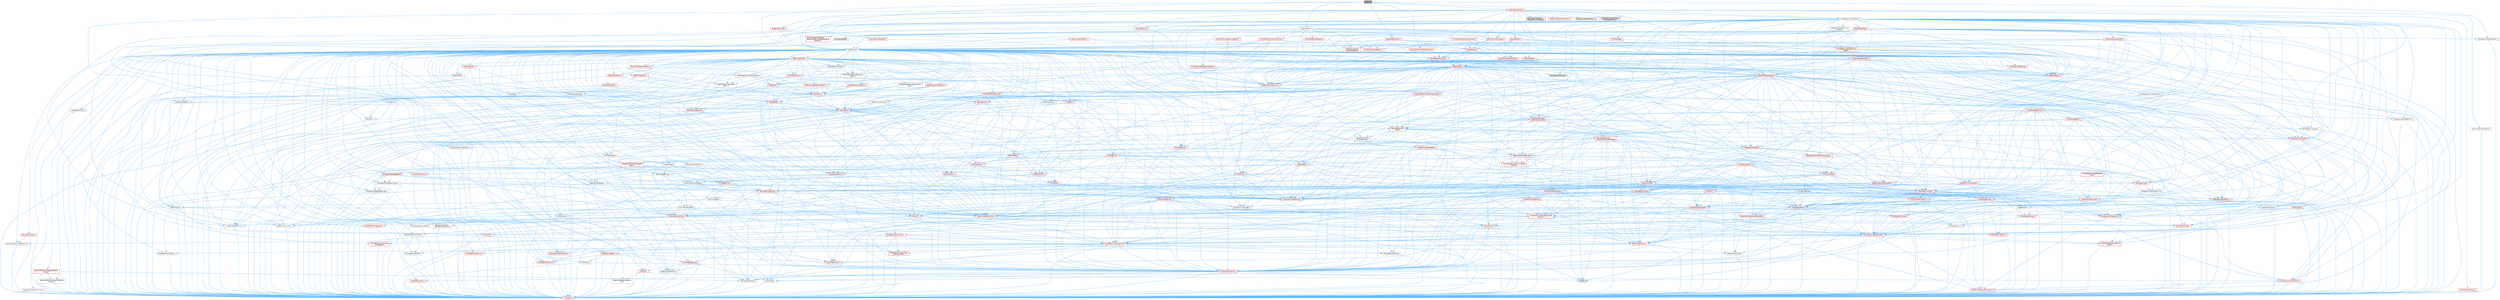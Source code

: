 digraph "Editor.h"
{
 // INTERACTIVE_SVG=YES
 // LATEX_PDF_SIZE
  bgcolor="transparent";
  edge [fontname=Helvetica,fontsize=10,labelfontname=Helvetica,labelfontsize=10];
  node [fontname=Helvetica,fontsize=10,shape=box,height=0.2,width=0.4];
  Node1 [id="Node000001",label="Editor.h",height=0.2,width=0.4,color="gray40", fillcolor="grey60", style="filled", fontcolor="black",tooltip=" "];
  Node1 -> Node2 [id="edge1_Node000001_Node000002",color="steelblue1",style="solid",tooltip=" "];
  Node2 [id="Node000002",label="CoreMinimal.h",height=0.2,width=0.4,color="grey40", fillcolor="white", style="filled",URL="$d7/d67/CoreMinimal_8h.html",tooltip=" "];
  Node2 -> Node3 [id="edge2_Node000002_Node000003",color="steelblue1",style="solid",tooltip=" "];
  Node3 [id="Node000003",label="CoreTypes.h",height=0.2,width=0.4,color="red", fillcolor="#FFF0F0", style="filled",URL="$dc/dec/CoreTypes_8h.html",tooltip=" "];
  Node2 -> Node17 [id="edge3_Node000002_Node000017",color="steelblue1",style="solid",tooltip=" "];
  Node17 [id="Node000017",label="CoreFwd.h",height=0.2,width=0.4,color="red", fillcolor="#FFF0F0", style="filled",URL="$d1/d1e/CoreFwd_8h.html",tooltip=" "];
  Node17 -> Node3 [id="edge4_Node000017_Node000003",color="steelblue1",style="solid",tooltip=" "];
  Node17 -> Node18 [id="edge5_Node000017_Node000018",color="steelblue1",style="solid",tooltip=" "];
  Node18 [id="Node000018",label="Containers/ContainersFwd.h",height=0.2,width=0.4,color="red", fillcolor="#FFF0F0", style="filled",URL="$d4/d0a/ContainersFwd_8h.html",tooltip=" "];
  Node18 -> Node3 [id="edge6_Node000018_Node000003",color="steelblue1",style="solid",tooltip=" "];
  Node18 -> Node19 [id="edge7_Node000018_Node000019",color="steelblue1",style="solid",tooltip=" "];
  Node19 [id="Node000019",label="Traits/IsContiguousContainer.h",height=0.2,width=0.4,color="red", fillcolor="#FFF0F0", style="filled",URL="$d5/d3c/IsContiguousContainer_8h.html",tooltip=" "];
  Node19 -> Node3 [id="edge8_Node000019_Node000003",color="steelblue1",style="solid",tooltip=" "];
  Node17 -> Node23 [id="edge9_Node000017_Node000023",color="steelblue1",style="solid",tooltip=" "];
  Node23 [id="Node000023",label="UObject/UObjectHierarchy\lFwd.h",height=0.2,width=0.4,color="grey40", fillcolor="white", style="filled",URL="$d3/d13/UObjectHierarchyFwd_8h.html",tooltip=" "];
  Node2 -> Node23 [id="edge10_Node000002_Node000023",color="steelblue1",style="solid",tooltip=" "];
  Node2 -> Node18 [id="edge11_Node000002_Node000018",color="steelblue1",style="solid",tooltip=" "];
  Node2 -> Node24 [id="edge12_Node000002_Node000024",color="steelblue1",style="solid",tooltip=" "];
  Node24 [id="Node000024",label="Misc/VarArgs.h",height=0.2,width=0.4,color="grey40", fillcolor="white", style="filled",URL="$d5/d6f/VarArgs_8h.html",tooltip=" "];
  Node24 -> Node3 [id="edge13_Node000024_Node000003",color="steelblue1",style="solid",tooltip=" "];
  Node2 -> Node25 [id="edge14_Node000002_Node000025",color="steelblue1",style="solid",tooltip=" "];
  Node25 [id="Node000025",label="Logging/LogVerbosity.h",height=0.2,width=0.4,color="grey40", fillcolor="white", style="filled",URL="$d2/d8f/LogVerbosity_8h.html",tooltip=" "];
  Node25 -> Node3 [id="edge15_Node000025_Node000003",color="steelblue1",style="solid",tooltip=" "];
  Node2 -> Node26 [id="edge16_Node000002_Node000026",color="steelblue1",style="solid",tooltip=" "];
  Node26 [id="Node000026",label="Misc/OutputDevice.h",height=0.2,width=0.4,color="red", fillcolor="#FFF0F0", style="filled",URL="$d7/d32/OutputDevice_8h.html",tooltip=" "];
  Node26 -> Node17 [id="edge17_Node000026_Node000017",color="steelblue1",style="solid",tooltip=" "];
  Node26 -> Node3 [id="edge18_Node000026_Node000003",color="steelblue1",style="solid",tooltip=" "];
  Node26 -> Node25 [id="edge19_Node000026_Node000025",color="steelblue1",style="solid",tooltip=" "];
  Node26 -> Node24 [id="edge20_Node000026_Node000024",color="steelblue1",style="solid",tooltip=" "];
  Node2 -> Node32 [id="edge21_Node000002_Node000032",color="steelblue1",style="solid",tooltip=" "];
  Node32 [id="Node000032",label="HAL/PlatformCrt.h",height=0.2,width=0.4,color="red", fillcolor="#FFF0F0", style="filled",URL="$d8/d75/PlatformCrt_8h.html",tooltip=" "];
  Node2 -> Node42 [id="edge22_Node000002_Node000042",color="steelblue1",style="solid",tooltip=" "];
  Node42 [id="Node000042",label="HAL/PlatformMisc.h",height=0.2,width=0.4,color="red", fillcolor="#FFF0F0", style="filled",URL="$d0/df5/PlatformMisc_8h.html",tooltip=" "];
  Node42 -> Node3 [id="edge23_Node000042_Node000003",color="steelblue1",style="solid",tooltip=" "];
  Node2 -> Node61 [id="edge24_Node000002_Node000061",color="steelblue1",style="solid",tooltip=" "];
  Node61 [id="Node000061",label="Misc/AssertionMacros.h",height=0.2,width=0.4,color="red", fillcolor="#FFF0F0", style="filled",URL="$d0/dfa/AssertionMacros_8h.html",tooltip=" "];
  Node61 -> Node3 [id="edge25_Node000061_Node000003",color="steelblue1",style="solid",tooltip=" "];
  Node61 -> Node42 [id="edge26_Node000061_Node000042",color="steelblue1",style="solid",tooltip=" "];
  Node61 -> Node62 [id="edge27_Node000061_Node000062",color="steelblue1",style="solid",tooltip=" "];
  Node62 [id="Node000062",label="Templates/EnableIf.h",height=0.2,width=0.4,color="grey40", fillcolor="white", style="filled",URL="$d7/d60/EnableIf_8h.html",tooltip=" "];
  Node62 -> Node3 [id="edge28_Node000062_Node000003",color="steelblue1",style="solid",tooltip=" "];
  Node61 -> Node24 [id="edge29_Node000061_Node000024",color="steelblue1",style="solid",tooltip=" "];
  Node61 -> Node69 [id="edge30_Node000061_Node000069",color="steelblue1",style="solid",tooltip=" "];
  Node69 [id="Node000069",label="atomic",height=0.2,width=0.4,color="grey60", fillcolor="#E0E0E0", style="filled",tooltip=" "];
  Node2 -> Node70 [id="edge31_Node000002_Node000070",color="steelblue1",style="solid",tooltip=" "];
  Node70 [id="Node000070",label="Templates/IsPointer.h",height=0.2,width=0.4,color="grey40", fillcolor="white", style="filled",URL="$d7/d05/IsPointer_8h.html",tooltip=" "];
  Node70 -> Node3 [id="edge32_Node000070_Node000003",color="steelblue1",style="solid",tooltip=" "];
  Node2 -> Node71 [id="edge33_Node000002_Node000071",color="steelblue1",style="solid",tooltip=" "];
  Node71 [id="Node000071",label="HAL/PlatformMemory.h",height=0.2,width=0.4,color="red", fillcolor="#FFF0F0", style="filled",URL="$de/d68/PlatformMemory_8h.html",tooltip=" "];
  Node71 -> Node3 [id="edge34_Node000071_Node000003",color="steelblue1",style="solid",tooltip=" "];
  Node2 -> Node54 [id="edge35_Node000002_Node000054",color="steelblue1",style="solid",tooltip=" "];
  Node54 [id="Node000054",label="HAL/PlatformAtomics.h",height=0.2,width=0.4,color="red", fillcolor="#FFF0F0", style="filled",URL="$d3/d36/PlatformAtomics_8h.html",tooltip=" "];
  Node54 -> Node3 [id="edge36_Node000054_Node000003",color="steelblue1",style="solid",tooltip=" "];
  Node2 -> Node76 [id="edge37_Node000002_Node000076",color="steelblue1",style="solid",tooltip=" "];
  Node76 [id="Node000076",label="Misc/Exec.h",height=0.2,width=0.4,color="grey40", fillcolor="white", style="filled",URL="$de/ddb/Exec_8h.html",tooltip=" "];
  Node76 -> Node3 [id="edge38_Node000076_Node000003",color="steelblue1",style="solid",tooltip=" "];
  Node76 -> Node61 [id="edge39_Node000076_Node000061",color="steelblue1",style="solid",tooltip=" "];
  Node2 -> Node77 [id="edge40_Node000002_Node000077",color="steelblue1",style="solid",tooltip=" "];
  Node77 [id="Node000077",label="HAL/MemoryBase.h",height=0.2,width=0.4,color="red", fillcolor="#FFF0F0", style="filled",URL="$d6/d9f/MemoryBase_8h.html",tooltip=" "];
  Node77 -> Node3 [id="edge41_Node000077_Node000003",color="steelblue1",style="solid",tooltip=" "];
  Node77 -> Node54 [id="edge42_Node000077_Node000054",color="steelblue1",style="solid",tooltip=" "];
  Node77 -> Node32 [id="edge43_Node000077_Node000032",color="steelblue1",style="solid",tooltip=" "];
  Node77 -> Node76 [id="edge44_Node000077_Node000076",color="steelblue1",style="solid",tooltip=" "];
  Node77 -> Node26 [id="edge45_Node000077_Node000026",color="steelblue1",style="solid",tooltip=" "];
  Node2 -> Node87 [id="edge46_Node000002_Node000087",color="steelblue1",style="solid",tooltip=" "];
  Node87 [id="Node000087",label="HAL/UnrealMemory.h",height=0.2,width=0.4,color="red", fillcolor="#FFF0F0", style="filled",URL="$d9/d96/UnrealMemory_8h.html",tooltip=" "];
  Node87 -> Node3 [id="edge47_Node000087_Node000003",color="steelblue1",style="solid",tooltip=" "];
  Node87 -> Node77 [id="edge48_Node000087_Node000077",color="steelblue1",style="solid",tooltip=" "];
  Node87 -> Node71 [id="edge49_Node000087_Node000071",color="steelblue1",style="solid",tooltip=" "];
  Node87 -> Node70 [id="edge50_Node000087_Node000070",color="steelblue1",style="solid",tooltip=" "];
  Node2 -> Node89 [id="edge51_Node000002_Node000089",color="steelblue1",style="solid",tooltip=" "];
  Node89 [id="Node000089",label="Templates/IsArithmetic.h",height=0.2,width=0.4,color="grey40", fillcolor="white", style="filled",URL="$d2/d5d/IsArithmetic_8h.html",tooltip=" "];
  Node89 -> Node3 [id="edge52_Node000089_Node000003",color="steelblue1",style="solid",tooltip=" "];
  Node2 -> Node83 [id="edge53_Node000002_Node000083",color="steelblue1",style="solid",tooltip=" "];
  Node83 [id="Node000083",label="Templates/AndOrNot.h",height=0.2,width=0.4,color="grey40", fillcolor="white", style="filled",URL="$db/d0a/AndOrNot_8h.html",tooltip=" "];
  Node83 -> Node3 [id="edge54_Node000083_Node000003",color="steelblue1",style="solid",tooltip=" "];
  Node2 -> Node90 [id="edge55_Node000002_Node000090",color="steelblue1",style="solid",tooltip=" "];
  Node90 [id="Node000090",label="Templates/IsPODType.h",height=0.2,width=0.4,color="grey40", fillcolor="white", style="filled",URL="$d7/db1/IsPODType_8h.html",tooltip=" "];
  Node90 -> Node3 [id="edge56_Node000090_Node000003",color="steelblue1",style="solid",tooltip=" "];
  Node2 -> Node91 [id="edge57_Node000002_Node000091",color="steelblue1",style="solid",tooltip=" "];
  Node91 [id="Node000091",label="Templates/IsUECoreType.h",height=0.2,width=0.4,color="red", fillcolor="#FFF0F0", style="filled",URL="$d1/db8/IsUECoreType_8h.html",tooltip=" "];
  Node91 -> Node3 [id="edge58_Node000091_Node000003",color="steelblue1",style="solid",tooltip=" "];
  Node2 -> Node84 [id="edge59_Node000002_Node000084",color="steelblue1",style="solid",tooltip=" "];
  Node84 [id="Node000084",label="Templates/IsTriviallyCopy\lConstructible.h",height=0.2,width=0.4,color="red", fillcolor="#FFF0F0", style="filled",URL="$d3/d78/IsTriviallyCopyConstructible_8h.html",tooltip=" "];
  Node84 -> Node3 [id="edge60_Node000084_Node000003",color="steelblue1",style="solid",tooltip=" "];
  Node2 -> Node92 [id="edge61_Node000002_Node000092",color="steelblue1",style="solid",tooltip=" "];
  Node92 [id="Node000092",label="Templates/UnrealTypeTraits.h",height=0.2,width=0.4,color="red", fillcolor="#FFF0F0", style="filled",URL="$d2/d2d/UnrealTypeTraits_8h.html",tooltip=" "];
  Node92 -> Node3 [id="edge62_Node000092_Node000003",color="steelblue1",style="solid",tooltip=" "];
  Node92 -> Node70 [id="edge63_Node000092_Node000070",color="steelblue1",style="solid",tooltip=" "];
  Node92 -> Node61 [id="edge64_Node000092_Node000061",color="steelblue1",style="solid",tooltip=" "];
  Node92 -> Node83 [id="edge65_Node000092_Node000083",color="steelblue1",style="solid",tooltip=" "];
  Node92 -> Node62 [id="edge66_Node000092_Node000062",color="steelblue1",style="solid",tooltip=" "];
  Node92 -> Node89 [id="edge67_Node000092_Node000089",color="steelblue1",style="solid",tooltip=" "];
  Node92 -> Node90 [id="edge68_Node000092_Node000090",color="steelblue1",style="solid",tooltip=" "];
  Node92 -> Node91 [id="edge69_Node000092_Node000091",color="steelblue1",style="solid",tooltip=" "];
  Node92 -> Node84 [id="edge70_Node000092_Node000084",color="steelblue1",style="solid",tooltip=" "];
  Node2 -> Node62 [id="edge71_Node000002_Node000062",color="steelblue1",style="solid",tooltip=" "];
  Node2 -> Node94 [id="edge72_Node000002_Node000094",color="steelblue1",style="solid",tooltip=" "];
  Node94 [id="Node000094",label="Templates/RemoveReference.h",height=0.2,width=0.4,color="grey40", fillcolor="white", style="filled",URL="$da/dbe/RemoveReference_8h.html",tooltip=" "];
  Node94 -> Node3 [id="edge73_Node000094_Node000003",color="steelblue1",style="solid",tooltip=" "];
  Node2 -> Node95 [id="edge74_Node000002_Node000095",color="steelblue1",style="solid",tooltip=" "];
  Node95 [id="Node000095",label="Templates/IntegralConstant.h",height=0.2,width=0.4,color="grey40", fillcolor="white", style="filled",URL="$db/d1b/IntegralConstant_8h.html",tooltip=" "];
  Node95 -> Node3 [id="edge75_Node000095_Node000003",color="steelblue1",style="solid",tooltip=" "];
  Node2 -> Node96 [id="edge76_Node000002_Node000096",color="steelblue1",style="solid",tooltip=" "];
  Node96 [id="Node000096",label="Templates/IsClass.h",height=0.2,width=0.4,color="grey40", fillcolor="white", style="filled",URL="$db/dcb/IsClass_8h.html",tooltip=" "];
  Node96 -> Node3 [id="edge77_Node000096_Node000003",color="steelblue1",style="solid",tooltip=" "];
  Node2 -> Node97 [id="edge78_Node000002_Node000097",color="steelblue1",style="solid",tooltip=" "];
  Node97 [id="Node000097",label="Templates/TypeCompatible\lBytes.h",height=0.2,width=0.4,color="red", fillcolor="#FFF0F0", style="filled",URL="$df/d0a/TypeCompatibleBytes_8h.html",tooltip=" "];
  Node97 -> Node3 [id="edge79_Node000097_Node000003",color="steelblue1",style="solid",tooltip=" "];
  Node2 -> Node19 [id="edge80_Node000002_Node000019",color="steelblue1",style="solid",tooltip=" "];
  Node2 -> Node98 [id="edge81_Node000002_Node000098",color="steelblue1",style="solid",tooltip=" "];
  Node98 [id="Node000098",label="Templates/UnrealTemplate.h",height=0.2,width=0.4,color="red", fillcolor="#FFF0F0", style="filled",URL="$d4/d24/UnrealTemplate_8h.html",tooltip=" "];
  Node98 -> Node3 [id="edge82_Node000098_Node000003",color="steelblue1",style="solid",tooltip=" "];
  Node98 -> Node70 [id="edge83_Node000098_Node000070",color="steelblue1",style="solid",tooltip=" "];
  Node98 -> Node87 [id="edge84_Node000098_Node000087",color="steelblue1",style="solid",tooltip=" "];
  Node98 -> Node92 [id="edge85_Node000098_Node000092",color="steelblue1",style="solid",tooltip=" "];
  Node98 -> Node94 [id="edge86_Node000098_Node000094",color="steelblue1",style="solid",tooltip=" "];
  Node98 -> Node97 [id="edge87_Node000098_Node000097",color="steelblue1",style="solid",tooltip=" "];
  Node98 -> Node19 [id="edge88_Node000098_Node000019",color="steelblue1",style="solid",tooltip=" "];
  Node2 -> Node47 [id="edge89_Node000002_Node000047",color="steelblue1",style="solid",tooltip=" "];
  Node47 [id="Node000047",label="Math/NumericLimits.h",height=0.2,width=0.4,color="grey40", fillcolor="white", style="filled",URL="$df/d1b/NumericLimits_8h.html",tooltip=" "];
  Node47 -> Node3 [id="edge90_Node000047_Node000003",color="steelblue1",style="solid",tooltip=" "];
  Node2 -> Node102 [id="edge91_Node000002_Node000102",color="steelblue1",style="solid",tooltip=" "];
  Node102 [id="Node000102",label="HAL/PlatformMath.h",height=0.2,width=0.4,color="red", fillcolor="#FFF0F0", style="filled",URL="$dc/d53/PlatformMath_8h.html",tooltip=" "];
  Node102 -> Node3 [id="edge92_Node000102_Node000003",color="steelblue1",style="solid",tooltip=" "];
  Node2 -> Node85 [id="edge93_Node000002_Node000085",color="steelblue1",style="solid",tooltip=" "];
  Node85 [id="Node000085",label="Templates/IsTriviallyCopy\lAssignable.h",height=0.2,width=0.4,color="red", fillcolor="#FFF0F0", style="filled",URL="$d2/df2/IsTriviallyCopyAssignable_8h.html",tooltip=" "];
  Node85 -> Node3 [id="edge94_Node000085_Node000003",color="steelblue1",style="solid",tooltip=" "];
  Node2 -> Node110 [id="edge95_Node000002_Node000110",color="steelblue1",style="solid",tooltip=" "];
  Node110 [id="Node000110",label="Templates/MemoryOps.h",height=0.2,width=0.4,color="red", fillcolor="#FFF0F0", style="filled",URL="$db/dea/MemoryOps_8h.html",tooltip=" "];
  Node110 -> Node3 [id="edge96_Node000110_Node000003",color="steelblue1",style="solid",tooltip=" "];
  Node110 -> Node87 [id="edge97_Node000110_Node000087",color="steelblue1",style="solid",tooltip=" "];
  Node110 -> Node85 [id="edge98_Node000110_Node000085",color="steelblue1",style="solid",tooltip=" "];
  Node110 -> Node84 [id="edge99_Node000110_Node000084",color="steelblue1",style="solid",tooltip=" "];
  Node110 -> Node92 [id="edge100_Node000110_Node000092",color="steelblue1",style="solid",tooltip=" "];
  Node2 -> Node111 [id="edge101_Node000002_Node000111",color="steelblue1",style="solid",tooltip=" "];
  Node111 [id="Node000111",label="Containers/ContainerAllocation\lPolicies.h",height=0.2,width=0.4,color="red", fillcolor="#FFF0F0", style="filled",URL="$d7/dff/ContainerAllocationPolicies_8h.html",tooltip=" "];
  Node111 -> Node3 [id="edge102_Node000111_Node000003",color="steelblue1",style="solid",tooltip=" "];
  Node111 -> Node111 [id="edge103_Node000111_Node000111",color="steelblue1",style="solid",tooltip=" "];
  Node111 -> Node102 [id="edge104_Node000111_Node000102",color="steelblue1",style="solid",tooltip=" "];
  Node111 -> Node87 [id="edge105_Node000111_Node000087",color="steelblue1",style="solid",tooltip=" "];
  Node111 -> Node47 [id="edge106_Node000111_Node000047",color="steelblue1",style="solid",tooltip=" "];
  Node111 -> Node61 [id="edge107_Node000111_Node000061",color="steelblue1",style="solid",tooltip=" "];
  Node111 -> Node110 [id="edge108_Node000111_Node000110",color="steelblue1",style="solid",tooltip=" "];
  Node111 -> Node97 [id="edge109_Node000111_Node000097",color="steelblue1",style="solid",tooltip=" "];
  Node2 -> Node114 [id="edge110_Node000002_Node000114",color="steelblue1",style="solid",tooltip=" "];
  Node114 [id="Node000114",label="Templates/IsEnumClass.h",height=0.2,width=0.4,color="grey40", fillcolor="white", style="filled",URL="$d7/d15/IsEnumClass_8h.html",tooltip=" "];
  Node114 -> Node3 [id="edge111_Node000114_Node000003",color="steelblue1",style="solid",tooltip=" "];
  Node114 -> Node83 [id="edge112_Node000114_Node000083",color="steelblue1",style="solid",tooltip=" "];
  Node2 -> Node115 [id="edge113_Node000002_Node000115",color="steelblue1",style="solid",tooltip=" "];
  Node115 [id="Node000115",label="HAL/PlatformProperties.h",height=0.2,width=0.4,color="red", fillcolor="#FFF0F0", style="filled",URL="$d9/db0/PlatformProperties_8h.html",tooltip=" "];
  Node115 -> Node3 [id="edge114_Node000115_Node000003",color="steelblue1",style="solid",tooltip=" "];
  Node2 -> Node118 [id="edge115_Node000002_Node000118",color="steelblue1",style="solid",tooltip=" "];
  Node118 [id="Node000118",label="Misc/EngineVersionBase.h",height=0.2,width=0.4,color="grey40", fillcolor="white", style="filled",URL="$d5/d2b/EngineVersionBase_8h.html",tooltip=" "];
  Node118 -> Node3 [id="edge116_Node000118_Node000003",color="steelblue1",style="solid",tooltip=" "];
  Node2 -> Node119 [id="edge117_Node000002_Node000119",color="steelblue1",style="solid",tooltip=" "];
  Node119 [id="Node000119",label="Internationalization\l/TextNamespaceFwd.h",height=0.2,width=0.4,color="grey40", fillcolor="white", style="filled",URL="$d8/d97/TextNamespaceFwd_8h.html",tooltip=" "];
  Node119 -> Node3 [id="edge118_Node000119_Node000003",color="steelblue1",style="solid",tooltip=" "];
  Node2 -> Node120 [id="edge119_Node000002_Node000120",color="steelblue1",style="solid",tooltip=" "];
  Node120 [id="Node000120",label="Serialization/Archive.h",height=0.2,width=0.4,color="red", fillcolor="#FFF0F0", style="filled",URL="$d7/d3b/Archive_8h.html",tooltip=" "];
  Node120 -> Node17 [id="edge120_Node000120_Node000017",color="steelblue1",style="solid",tooltip=" "];
  Node120 -> Node3 [id="edge121_Node000120_Node000003",color="steelblue1",style="solid",tooltip=" "];
  Node120 -> Node115 [id="edge122_Node000120_Node000115",color="steelblue1",style="solid",tooltip=" "];
  Node120 -> Node119 [id="edge123_Node000120_Node000119",color="steelblue1",style="solid",tooltip=" "];
  Node120 -> Node61 [id="edge124_Node000120_Node000061",color="steelblue1",style="solid",tooltip=" "];
  Node120 -> Node118 [id="edge125_Node000120_Node000118",color="steelblue1",style="solid",tooltip=" "];
  Node120 -> Node24 [id="edge126_Node000120_Node000024",color="steelblue1",style="solid",tooltip=" "];
  Node120 -> Node62 [id="edge127_Node000120_Node000062",color="steelblue1",style="solid",tooltip=" "];
  Node120 -> Node114 [id="edge128_Node000120_Node000114",color="steelblue1",style="solid",tooltip=" "];
  Node120 -> Node98 [id="edge129_Node000120_Node000098",color="steelblue1",style="solid",tooltip=" "];
  Node120 -> Node123 [id="edge130_Node000120_Node000123",color="steelblue1",style="solid",tooltip=" "];
  Node123 [id="Node000123",label="UObject/ObjectVersion.h",height=0.2,width=0.4,color="grey40", fillcolor="white", style="filled",URL="$da/d63/ObjectVersion_8h.html",tooltip=" "];
  Node123 -> Node3 [id="edge131_Node000123_Node000003",color="steelblue1",style="solid",tooltip=" "];
  Node2 -> Node124 [id="edge132_Node000002_Node000124",color="steelblue1",style="solid",tooltip=" "];
  Node124 [id="Node000124",label="Templates/Less.h",height=0.2,width=0.4,color="grey40", fillcolor="white", style="filled",URL="$de/dc8/Less_8h.html",tooltip=" "];
  Node124 -> Node3 [id="edge133_Node000124_Node000003",color="steelblue1",style="solid",tooltip=" "];
  Node124 -> Node98 [id="edge134_Node000124_Node000098",color="steelblue1",style="solid",tooltip=" "];
  Node2 -> Node125 [id="edge135_Node000002_Node000125",color="steelblue1",style="solid",tooltip=" "];
  Node125 [id="Node000125",label="Templates/Sorting.h",height=0.2,width=0.4,color="red", fillcolor="#FFF0F0", style="filled",URL="$d3/d9e/Sorting_8h.html",tooltip=" "];
  Node125 -> Node3 [id="edge136_Node000125_Node000003",color="steelblue1",style="solid",tooltip=" "];
  Node125 -> Node102 [id="edge137_Node000125_Node000102",color="steelblue1",style="solid",tooltip=" "];
  Node125 -> Node124 [id="edge138_Node000125_Node000124",color="steelblue1",style="solid",tooltip=" "];
  Node2 -> Node136 [id="edge139_Node000002_Node000136",color="steelblue1",style="solid",tooltip=" "];
  Node136 [id="Node000136",label="Misc/Char.h",height=0.2,width=0.4,color="red", fillcolor="#FFF0F0", style="filled",URL="$d0/d58/Char_8h.html",tooltip=" "];
  Node136 -> Node3 [id="edge140_Node000136_Node000003",color="steelblue1",style="solid",tooltip=" "];
  Node2 -> Node139 [id="edge141_Node000002_Node000139",color="steelblue1",style="solid",tooltip=" "];
  Node139 [id="Node000139",label="GenericPlatform/GenericPlatform\lStricmp.h",height=0.2,width=0.4,color="grey40", fillcolor="white", style="filled",URL="$d2/d86/GenericPlatformStricmp_8h.html",tooltip=" "];
  Node139 -> Node3 [id="edge142_Node000139_Node000003",color="steelblue1",style="solid",tooltip=" "];
  Node2 -> Node140 [id="edge143_Node000002_Node000140",color="steelblue1",style="solid",tooltip=" "];
  Node140 [id="Node000140",label="GenericPlatform/GenericPlatform\lString.h",height=0.2,width=0.4,color="red", fillcolor="#FFF0F0", style="filled",URL="$dd/d20/GenericPlatformString_8h.html",tooltip=" "];
  Node140 -> Node3 [id="edge144_Node000140_Node000003",color="steelblue1",style="solid",tooltip=" "];
  Node140 -> Node139 [id="edge145_Node000140_Node000139",color="steelblue1",style="solid",tooltip=" "];
  Node140 -> Node62 [id="edge146_Node000140_Node000062",color="steelblue1",style="solid",tooltip=" "];
  Node2 -> Node73 [id="edge147_Node000002_Node000073",color="steelblue1",style="solid",tooltip=" "];
  Node73 [id="Node000073",label="HAL/PlatformString.h",height=0.2,width=0.4,color="red", fillcolor="#FFF0F0", style="filled",URL="$db/db5/PlatformString_8h.html",tooltip=" "];
  Node73 -> Node3 [id="edge148_Node000073_Node000003",color="steelblue1",style="solid",tooltip=" "];
  Node2 -> Node143 [id="edge149_Node000002_Node000143",color="steelblue1",style="solid",tooltip=" "];
  Node143 [id="Node000143",label="Misc/CString.h",height=0.2,width=0.4,color="red", fillcolor="#FFF0F0", style="filled",URL="$d2/d49/CString_8h.html",tooltip=" "];
  Node143 -> Node3 [id="edge150_Node000143_Node000003",color="steelblue1",style="solid",tooltip=" "];
  Node143 -> Node32 [id="edge151_Node000143_Node000032",color="steelblue1",style="solid",tooltip=" "];
  Node143 -> Node73 [id="edge152_Node000143_Node000073",color="steelblue1",style="solid",tooltip=" "];
  Node143 -> Node61 [id="edge153_Node000143_Node000061",color="steelblue1",style="solid",tooltip=" "];
  Node143 -> Node136 [id="edge154_Node000143_Node000136",color="steelblue1",style="solid",tooltip=" "];
  Node143 -> Node24 [id="edge155_Node000143_Node000024",color="steelblue1",style="solid",tooltip=" "];
  Node2 -> Node144 [id="edge156_Node000002_Node000144",color="steelblue1",style="solid",tooltip=" "];
  Node144 [id="Node000144",label="Misc/Crc.h",height=0.2,width=0.4,color="red", fillcolor="#FFF0F0", style="filled",URL="$d4/dd2/Crc_8h.html",tooltip=" "];
  Node144 -> Node3 [id="edge157_Node000144_Node000003",color="steelblue1",style="solid",tooltip=" "];
  Node144 -> Node73 [id="edge158_Node000144_Node000073",color="steelblue1",style="solid",tooltip=" "];
  Node144 -> Node61 [id="edge159_Node000144_Node000061",color="steelblue1",style="solid",tooltip=" "];
  Node144 -> Node143 [id="edge160_Node000144_Node000143",color="steelblue1",style="solid",tooltip=" "];
  Node144 -> Node136 [id="edge161_Node000144_Node000136",color="steelblue1",style="solid",tooltip=" "];
  Node144 -> Node92 [id="edge162_Node000144_Node000092",color="steelblue1",style="solid",tooltip=" "];
  Node2 -> Node135 [id="edge163_Node000002_Node000135",color="steelblue1",style="solid",tooltip=" "];
  Node135 [id="Node000135",label="Math/UnrealMathUtility.h",height=0.2,width=0.4,color="red", fillcolor="#FFF0F0", style="filled",URL="$db/db8/UnrealMathUtility_8h.html",tooltip=" "];
  Node135 -> Node3 [id="edge164_Node000135_Node000003",color="steelblue1",style="solid",tooltip=" "];
  Node135 -> Node61 [id="edge165_Node000135_Node000061",color="steelblue1",style="solid",tooltip=" "];
  Node135 -> Node102 [id="edge166_Node000135_Node000102",color="steelblue1",style="solid",tooltip=" "];
  Node2 -> Node145 [id="edge167_Node000002_Node000145",color="steelblue1",style="solid",tooltip=" "];
  Node145 [id="Node000145",label="Containers/UnrealString.h",height=0.2,width=0.4,color="red", fillcolor="#FFF0F0", style="filled",URL="$d5/dba/UnrealString_8h.html",tooltip=" "];
  Node2 -> Node149 [id="edge168_Node000002_Node000149",color="steelblue1",style="solid",tooltip=" "];
  Node149 [id="Node000149",label="Containers/Array.h",height=0.2,width=0.4,color="red", fillcolor="#FFF0F0", style="filled",URL="$df/dd0/Array_8h.html",tooltip=" "];
  Node149 -> Node3 [id="edge169_Node000149_Node000003",color="steelblue1",style="solid",tooltip=" "];
  Node149 -> Node61 [id="edge170_Node000149_Node000061",color="steelblue1",style="solid",tooltip=" "];
  Node149 -> Node87 [id="edge171_Node000149_Node000087",color="steelblue1",style="solid",tooltip=" "];
  Node149 -> Node92 [id="edge172_Node000149_Node000092",color="steelblue1",style="solid",tooltip=" "];
  Node149 -> Node98 [id="edge173_Node000149_Node000098",color="steelblue1",style="solid",tooltip=" "];
  Node149 -> Node111 [id="edge174_Node000149_Node000111",color="steelblue1",style="solid",tooltip=" "];
  Node149 -> Node120 [id="edge175_Node000149_Node000120",color="steelblue1",style="solid",tooltip=" "];
  Node149 -> Node128 [id="edge176_Node000149_Node000128",color="steelblue1",style="solid",tooltip=" "];
  Node128 [id="Node000128",label="Templates/Invoke.h",height=0.2,width=0.4,color="red", fillcolor="#FFF0F0", style="filled",URL="$d7/deb/Invoke_8h.html",tooltip=" "];
  Node128 -> Node3 [id="edge177_Node000128_Node000003",color="steelblue1",style="solid",tooltip=" "];
  Node128 -> Node98 [id="edge178_Node000128_Node000098",color="steelblue1",style="solid",tooltip=" "];
  Node149 -> Node124 [id="edge179_Node000149_Node000124",color="steelblue1",style="solid",tooltip=" "];
  Node149 -> Node125 [id="edge180_Node000149_Node000125",color="steelblue1",style="solid",tooltip=" "];
  Node149 -> Node172 [id="edge181_Node000149_Node000172",color="steelblue1",style="solid",tooltip=" "];
  Node172 [id="Node000172",label="Templates/AlignmentTemplates.h",height=0.2,width=0.4,color="red", fillcolor="#FFF0F0", style="filled",URL="$dd/d32/AlignmentTemplates_8h.html",tooltip=" "];
  Node172 -> Node3 [id="edge182_Node000172_Node000003",color="steelblue1",style="solid",tooltip=" "];
  Node172 -> Node70 [id="edge183_Node000172_Node000070",color="steelblue1",style="solid",tooltip=" "];
  Node2 -> Node173 [id="edge184_Node000002_Node000173",color="steelblue1",style="solid",tooltip=" "];
  Node173 [id="Node000173",label="Misc/FrameNumber.h",height=0.2,width=0.4,color="grey40", fillcolor="white", style="filled",URL="$dd/dbd/FrameNumber_8h.html",tooltip=" "];
  Node173 -> Node3 [id="edge185_Node000173_Node000003",color="steelblue1",style="solid",tooltip=" "];
  Node173 -> Node47 [id="edge186_Node000173_Node000047",color="steelblue1",style="solid",tooltip=" "];
  Node173 -> Node135 [id="edge187_Node000173_Node000135",color="steelblue1",style="solid",tooltip=" "];
  Node173 -> Node62 [id="edge188_Node000173_Node000062",color="steelblue1",style="solid",tooltip=" "];
  Node173 -> Node92 [id="edge189_Node000173_Node000092",color="steelblue1",style="solid",tooltip=" "];
  Node2 -> Node174 [id="edge190_Node000002_Node000174",color="steelblue1",style="solid",tooltip=" "];
  Node174 [id="Node000174",label="Misc/Timespan.h",height=0.2,width=0.4,color="grey40", fillcolor="white", style="filled",URL="$da/dd9/Timespan_8h.html",tooltip=" "];
  Node174 -> Node3 [id="edge191_Node000174_Node000003",color="steelblue1",style="solid",tooltip=" "];
  Node174 -> Node175 [id="edge192_Node000174_Node000175",color="steelblue1",style="solid",tooltip=" "];
  Node175 [id="Node000175",label="Math/Interval.h",height=0.2,width=0.4,color="grey40", fillcolor="white", style="filled",URL="$d1/d55/Interval_8h.html",tooltip=" "];
  Node175 -> Node3 [id="edge193_Node000175_Node000003",color="steelblue1",style="solid",tooltip=" "];
  Node175 -> Node89 [id="edge194_Node000175_Node000089",color="steelblue1",style="solid",tooltip=" "];
  Node175 -> Node92 [id="edge195_Node000175_Node000092",color="steelblue1",style="solid",tooltip=" "];
  Node175 -> Node47 [id="edge196_Node000175_Node000047",color="steelblue1",style="solid",tooltip=" "];
  Node175 -> Node135 [id="edge197_Node000175_Node000135",color="steelblue1",style="solid",tooltip=" "];
  Node174 -> Node135 [id="edge198_Node000174_Node000135",color="steelblue1",style="solid",tooltip=" "];
  Node174 -> Node61 [id="edge199_Node000174_Node000061",color="steelblue1",style="solid",tooltip=" "];
  Node2 -> Node176 [id="edge200_Node000002_Node000176",color="steelblue1",style="solid",tooltip=" "];
  Node176 [id="Node000176",label="Containers/StringConv.h",height=0.2,width=0.4,color="red", fillcolor="#FFF0F0", style="filled",URL="$d3/ddf/StringConv_8h.html",tooltip=" "];
  Node176 -> Node3 [id="edge201_Node000176_Node000003",color="steelblue1",style="solid",tooltip=" "];
  Node176 -> Node61 [id="edge202_Node000176_Node000061",color="steelblue1",style="solid",tooltip=" "];
  Node176 -> Node111 [id="edge203_Node000176_Node000111",color="steelblue1",style="solid",tooltip=" "];
  Node176 -> Node149 [id="edge204_Node000176_Node000149",color="steelblue1",style="solid",tooltip=" "];
  Node176 -> Node143 [id="edge205_Node000176_Node000143",color="steelblue1",style="solid",tooltip=" "];
  Node176 -> Node177 [id="edge206_Node000176_Node000177",color="steelblue1",style="solid",tooltip=" "];
  Node177 [id="Node000177",label="Templates/IsArray.h",height=0.2,width=0.4,color="grey40", fillcolor="white", style="filled",URL="$d8/d8d/IsArray_8h.html",tooltip=" "];
  Node177 -> Node3 [id="edge207_Node000177_Node000003",color="steelblue1",style="solid",tooltip=" "];
  Node176 -> Node98 [id="edge208_Node000176_Node000098",color="steelblue1",style="solid",tooltip=" "];
  Node176 -> Node92 [id="edge209_Node000176_Node000092",color="steelblue1",style="solid",tooltip=" "];
  Node176 -> Node19 [id="edge210_Node000176_Node000019",color="steelblue1",style="solid",tooltip=" "];
  Node2 -> Node178 [id="edge211_Node000002_Node000178",color="steelblue1",style="solid",tooltip=" "];
  Node178 [id="Node000178",label="UObject/UnrealNames.h",height=0.2,width=0.4,color="red", fillcolor="#FFF0F0", style="filled",URL="$d8/db1/UnrealNames_8h.html",tooltip=" "];
  Node178 -> Node3 [id="edge212_Node000178_Node000003",color="steelblue1",style="solid",tooltip=" "];
  Node2 -> Node180 [id="edge213_Node000002_Node000180",color="steelblue1",style="solid",tooltip=" "];
  Node180 [id="Node000180",label="UObject/NameTypes.h",height=0.2,width=0.4,color="red", fillcolor="#FFF0F0", style="filled",URL="$d6/d35/NameTypes_8h.html",tooltip=" "];
  Node180 -> Node3 [id="edge214_Node000180_Node000003",color="steelblue1",style="solid",tooltip=" "];
  Node180 -> Node61 [id="edge215_Node000180_Node000061",color="steelblue1",style="solid",tooltip=" "];
  Node180 -> Node87 [id="edge216_Node000180_Node000087",color="steelblue1",style="solid",tooltip=" "];
  Node180 -> Node92 [id="edge217_Node000180_Node000092",color="steelblue1",style="solid",tooltip=" "];
  Node180 -> Node98 [id="edge218_Node000180_Node000098",color="steelblue1",style="solid",tooltip=" "];
  Node180 -> Node145 [id="edge219_Node000180_Node000145",color="steelblue1",style="solid",tooltip=" "];
  Node180 -> Node176 [id="edge220_Node000180_Node000176",color="steelblue1",style="solid",tooltip=" "];
  Node180 -> Node44 [id="edge221_Node000180_Node000044",color="steelblue1",style="solid",tooltip=" "];
  Node44 [id="Node000044",label="Containers/StringFwd.h",height=0.2,width=0.4,color="red", fillcolor="#FFF0F0", style="filled",URL="$df/d37/StringFwd_8h.html",tooltip=" "];
  Node44 -> Node3 [id="edge222_Node000044_Node000003",color="steelblue1",style="solid",tooltip=" "];
  Node44 -> Node19 [id="edge223_Node000044_Node000019",color="steelblue1",style="solid",tooltip=" "];
  Node180 -> Node178 [id="edge224_Node000180_Node000178",color="steelblue1",style="solid",tooltip=" "];
  Node180 -> Node184 [id="edge225_Node000180_Node000184",color="steelblue1",style="solid",tooltip=" "];
  Node184 [id="Node000184",label="Misc/StringBuilder.h",height=0.2,width=0.4,color="red", fillcolor="#FFF0F0", style="filled",URL="$d4/d52/StringBuilder_8h.html",tooltip=" "];
  Node184 -> Node44 [id="edge226_Node000184_Node000044",color="steelblue1",style="solid",tooltip=" "];
  Node184 -> Node185 [id="edge227_Node000184_Node000185",color="steelblue1",style="solid",tooltip=" "];
  Node185 [id="Node000185",label="Containers/StringView.h",height=0.2,width=0.4,color="red", fillcolor="#FFF0F0", style="filled",URL="$dd/dea/StringView_8h.html",tooltip=" "];
  Node185 -> Node3 [id="edge228_Node000185_Node000003",color="steelblue1",style="solid",tooltip=" "];
  Node185 -> Node44 [id="edge229_Node000185_Node000044",color="steelblue1",style="solid",tooltip=" "];
  Node185 -> Node87 [id="edge230_Node000185_Node000087",color="steelblue1",style="solid",tooltip=" "];
  Node185 -> Node47 [id="edge231_Node000185_Node000047",color="steelblue1",style="solid",tooltip=" "];
  Node185 -> Node135 [id="edge232_Node000185_Node000135",color="steelblue1",style="solid",tooltip=" "];
  Node185 -> Node144 [id="edge233_Node000185_Node000144",color="steelblue1",style="solid",tooltip=" "];
  Node185 -> Node143 [id="edge234_Node000185_Node000143",color="steelblue1",style="solid",tooltip=" "];
  Node185 -> Node98 [id="edge235_Node000185_Node000098",color="steelblue1",style="solid",tooltip=" "];
  Node185 -> Node19 [id="edge236_Node000185_Node000019",color="steelblue1",style="solid",tooltip=" "];
  Node184 -> Node3 [id="edge237_Node000184_Node000003",color="steelblue1",style="solid",tooltip=" "];
  Node184 -> Node73 [id="edge238_Node000184_Node000073",color="steelblue1",style="solid",tooltip=" "];
  Node184 -> Node87 [id="edge239_Node000184_Node000087",color="steelblue1",style="solid",tooltip=" "];
  Node184 -> Node61 [id="edge240_Node000184_Node000061",color="steelblue1",style="solid",tooltip=" "];
  Node184 -> Node143 [id="edge241_Node000184_Node000143",color="steelblue1",style="solid",tooltip=" "];
  Node184 -> Node62 [id="edge242_Node000184_Node000062",color="steelblue1",style="solid",tooltip=" "];
  Node184 -> Node98 [id="edge243_Node000184_Node000098",color="steelblue1",style="solid",tooltip=" "];
  Node184 -> Node92 [id="edge244_Node000184_Node000092",color="steelblue1",style="solid",tooltip=" "];
  Node184 -> Node19 [id="edge245_Node000184_Node000019",color="steelblue1",style="solid",tooltip=" "];
  Node2 -> Node188 [id="edge246_Node000002_Node000188",color="steelblue1",style="solid",tooltip=" "];
  Node188 [id="Node000188",label="Misc/Parse.h",height=0.2,width=0.4,color="red", fillcolor="#FFF0F0", style="filled",URL="$dc/d71/Parse_8h.html",tooltip=" "];
  Node188 -> Node44 [id="edge247_Node000188_Node000044",color="steelblue1",style="solid",tooltip=" "];
  Node188 -> Node145 [id="edge248_Node000188_Node000145",color="steelblue1",style="solid",tooltip=" "];
  Node188 -> Node3 [id="edge249_Node000188_Node000003",color="steelblue1",style="solid",tooltip=" "];
  Node188 -> Node32 [id="edge250_Node000188_Node000032",color="steelblue1",style="solid",tooltip=" "];
  Node188 -> Node49 [id="edge251_Node000188_Node000049",color="steelblue1",style="solid",tooltip=" "];
  Node49 [id="Node000049",label="Misc/EnumClassFlags.h",height=0.2,width=0.4,color="grey40", fillcolor="white", style="filled",URL="$d8/de7/EnumClassFlags_8h.html",tooltip=" "];
  Node188 -> Node189 [id="edge252_Node000188_Node000189",color="steelblue1",style="solid",tooltip=" "];
  Node189 [id="Node000189",label="Templates/Function.h",height=0.2,width=0.4,color="red", fillcolor="#FFF0F0", style="filled",URL="$df/df5/Function_8h.html",tooltip=" "];
  Node189 -> Node3 [id="edge253_Node000189_Node000003",color="steelblue1",style="solid",tooltip=" "];
  Node189 -> Node61 [id="edge254_Node000189_Node000061",color="steelblue1",style="solid",tooltip=" "];
  Node189 -> Node87 [id="edge255_Node000189_Node000087",color="steelblue1",style="solid",tooltip=" "];
  Node189 -> Node92 [id="edge256_Node000189_Node000092",color="steelblue1",style="solid",tooltip=" "];
  Node189 -> Node128 [id="edge257_Node000189_Node000128",color="steelblue1",style="solid",tooltip=" "];
  Node189 -> Node98 [id="edge258_Node000189_Node000098",color="steelblue1",style="solid",tooltip=" "];
  Node189 -> Node135 [id="edge259_Node000189_Node000135",color="steelblue1",style="solid",tooltip=" "];
  Node2 -> Node172 [id="edge260_Node000002_Node000172",color="steelblue1",style="solid",tooltip=" "];
  Node2 -> Node191 [id="edge261_Node000002_Node000191",color="steelblue1",style="solid",tooltip=" "];
  Node191 [id="Node000191",label="Misc/StructBuilder.h",height=0.2,width=0.4,color="grey40", fillcolor="white", style="filled",URL="$d9/db3/StructBuilder_8h.html",tooltip=" "];
  Node191 -> Node3 [id="edge262_Node000191_Node000003",color="steelblue1",style="solid",tooltip=" "];
  Node191 -> Node135 [id="edge263_Node000191_Node000135",color="steelblue1",style="solid",tooltip=" "];
  Node191 -> Node172 [id="edge264_Node000191_Node000172",color="steelblue1",style="solid",tooltip=" "];
  Node2 -> Node104 [id="edge265_Node000002_Node000104",color="steelblue1",style="solid",tooltip=" "];
  Node104 [id="Node000104",label="Templates/Decay.h",height=0.2,width=0.4,color="red", fillcolor="#FFF0F0", style="filled",URL="$dd/d0f/Decay_8h.html",tooltip=" "];
  Node104 -> Node3 [id="edge266_Node000104_Node000003",color="steelblue1",style="solid",tooltip=" "];
  Node104 -> Node94 [id="edge267_Node000104_Node000094",color="steelblue1",style="solid",tooltip=" "];
  Node2 -> Node192 [id="edge268_Node000002_Node000192",color="steelblue1",style="solid",tooltip=" "];
  Node192 [id="Node000192",label="Templates/PointerIsConvertible\lFromTo.h",height=0.2,width=0.4,color="red", fillcolor="#FFF0F0", style="filled",URL="$d6/d65/PointerIsConvertibleFromTo_8h.html",tooltip=" "];
  Node192 -> Node3 [id="edge269_Node000192_Node000003",color="steelblue1",style="solid",tooltip=" "];
  Node2 -> Node128 [id="edge270_Node000002_Node000128",color="steelblue1",style="solid",tooltip=" "];
  Node2 -> Node189 [id="edge271_Node000002_Node000189",color="steelblue1",style="solid",tooltip=" "];
  Node2 -> Node161 [id="edge272_Node000002_Node000161",color="steelblue1",style="solid",tooltip=" "];
  Node161 [id="Node000161",label="Templates/TypeHash.h",height=0.2,width=0.4,color="red", fillcolor="#FFF0F0", style="filled",URL="$d1/d62/TypeHash_8h.html",tooltip=" "];
  Node161 -> Node3 [id="edge273_Node000161_Node000003",color="steelblue1",style="solid",tooltip=" "];
  Node161 -> Node144 [id="edge274_Node000161_Node000144",color="steelblue1",style="solid",tooltip=" "];
  Node2 -> Node193 [id="edge275_Node000002_Node000193",color="steelblue1",style="solid",tooltip=" "];
  Node193 [id="Node000193",label="Containers/ScriptArray.h",height=0.2,width=0.4,color="red", fillcolor="#FFF0F0", style="filled",URL="$dc/daf/ScriptArray_8h.html",tooltip=" "];
  Node193 -> Node3 [id="edge276_Node000193_Node000003",color="steelblue1",style="solid",tooltip=" "];
  Node193 -> Node61 [id="edge277_Node000193_Node000061",color="steelblue1",style="solid",tooltip=" "];
  Node193 -> Node87 [id="edge278_Node000193_Node000087",color="steelblue1",style="solid",tooltip=" "];
  Node193 -> Node111 [id="edge279_Node000193_Node000111",color="steelblue1",style="solid",tooltip=" "];
  Node193 -> Node149 [id="edge280_Node000193_Node000149",color="steelblue1",style="solid",tooltip=" "];
  Node2 -> Node194 [id="edge281_Node000002_Node000194",color="steelblue1",style="solid",tooltip=" "];
  Node194 [id="Node000194",label="Containers/BitArray.h",height=0.2,width=0.4,color="red", fillcolor="#FFF0F0", style="filled",URL="$d1/de4/BitArray_8h.html",tooltip=" "];
  Node194 -> Node111 [id="edge282_Node000194_Node000111",color="steelblue1",style="solid",tooltip=" "];
  Node194 -> Node3 [id="edge283_Node000194_Node000003",color="steelblue1",style="solid",tooltip=" "];
  Node194 -> Node54 [id="edge284_Node000194_Node000054",color="steelblue1",style="solid",tooltip=" "];
  Node194 -> Node87 [id="edge285_Node000194_Node000087",color="steelblue1",style="solid",tooltip=" "];
  Node194 -> Node135 [id="edge286_Node000194_Node000135",color="steelblue1",style="solid",tooltip=" "];
  Node194 -> Node61 [id="edge287_Node000194_Node000061",color="steelblue1",style="solid",tooltip=" "];
  Node194 -> Node49 [id="edge288_Node000194_Node000049",color="steelblue1",style="solid",tooltip=" "];
  Node194 -> Node120 [id="edge289_Node000194_Node000120",color="steelblue1",style="solid",tooltip=" "];
  Node194 -> Node62 [id="edge290_Node000194_Node000062",color="steelblue1",style="solid",tooltip=" "];
  Node194 -> Node128 [id="edge291_Node000194_Node000128",color="steelblue1",style="solid",tooltip=" "];
  Node194 -> Node98 [id="edge292_Node000194_Node000098",color="steelblue1",style="solid",tooltip=" "];
  Node194 -> Node92 [id="edge293_Node000194_Node000092",color="steelblue1",style="solid",tooltip=" "];
  Node2 -> Node195 [id="edge294_Node000002_Node000195",color="steelblue1",style="solid",tooltip=" "];
  Node195 [id="Node000195",label="Containers/SparseArray.h",height=0.2,width=0.4,color="red", fillcolor="#FFF0F0", style="filled",URL="$d5/dbf/SparseArray_8h.html",tooltip=" "];
  Node195 -> Node3 [id="edge295_Node000195_Node000003",color="steelblue1",style="solid",tooltip=" "];
  Node195 -> Node61 [id="edge296_Node000195_Node000061",color="steelblue1",style="solid",tooltip=" "];
  Node195 -> Node87 [id="edge297_Node000195_Node000087",color="steelblue1",style="solid",tooltip=" "];
  Node195 -> Node92 [id="edge298_Node000195_Node000092",color="steelblue1",style="solid",tooltip=" "];
  Node195 -> Node98 [id="edge299_Node000195_Node000098",color="steelblue1",style="solid",tooltip=" "];
  Node195 -> Node111 [id="edge300_Node000195_Node000111",color="steelblue1",style="solid",tooltip=" "];
  Node195 -> Node124 [id="edge301_Node000195_Node000124",color="steelblue1",style="solid",tooltip=" "];
  Node195 -> Node149 [id="edge302_Node000195_Node000149",color="steelblue1",style="solid",tooltip=" "];
  Node195 -> Node135 [id="edge303_Node000195_Node000135",color="steelblue1",style="solid",tooltip=" "];
  Node195 -> Node193 [id="edge304_Node000195_Node000193",color="steelblue1",style="solid",tooltip=" "];
  Node195 -> Node194 [id="edge305_Node000195_Node000194",color="steelblue1",style="solid",tooltip=" "];
  Node195 -> Node145 [id="edge306_Node000195_Node000145",color="steelblue1",style="solid",tooltip=" "];
  Node2 -> Node211 [id="edge307_Node000002_Node000211",color="steelblue1",style="solid",tooltip=" "];
  Node211 [id="Node000211",label="Containers/Set.h",height=0.2,width=0.4,color="red", fillcolor="#FFF0F0", style="filled",URL="$d4/d45/Set_8h.html",tooltip=" "];
  Node211 -> Node111 [id="edge308_Node000211_Node000111",color="steelblue1",style="solid",tooltip=" "];
  Node211 -> Node195 [id="edge309_Node000211_Node000195",color="steelblue1",style="solid",tooltip=" "];
  Node211 -> Node18 [id="edge310_Node000211_Node000018",color="steelblue1",style="solid",tooltip=" "];
  Node211 -> Node135 [id="edge311_Node000211_Node000135",color="steelblue1",style="solid",tooltip=" "];
  Node211 -> Node61 [id="edge312_Node000211_Node000061",color="steelblue1",style="solid",tooltip=" "];
  Node211 -> Node191 [id="edge313_Node000211_Node000191",color="steelblue1",style="solid",tooltip=" "];
  Node211 -> Node189 [id="edge314_Node000211_Node000189",color="steelblue1",style="solid",tooltip=" "];
  Node211 -> Node125 [id="edge315_Node000211_Node000125",color="steelblue1",style="solid",tooltip=" "];
  Node211 -> Node161 [id="edge316_Node000211_Node000161",color="steelblue1",style="solid",tooltip=" "];
  Node211 -> Node98 [id="edge317_Node000211_Node000098",color="steelblue1",style="solid",tooltip=" "];
  Node2 -> Node214 [id="edge318_Node000002_Node000214",color="steelblue1",style="solid",tooltip=" "];
  Node214 [id="Node000214",label="Algo/Reverse.h",height=0.2,width=0.4,color="grey40", fillcolor="white", style="filled",URL="$d5/d93/Reverse_8h.html",tooltip=" "];
  Node214 -> Node3 [id="edge319_Node000214_Node000003",color="steelblue1",style="solid",tooltip=" "];
  Node214 -> Node98 [id="edge320_Node000214_Node000098",color="steelblue1",style="solid",tooltip=" "];
  Node2 -> Node215 [id="edge321_Node000002_Node000215",color="steelblue1",style="solid",tooltip=" "];
  Node215 [id="Node000215",label="Containers/Map.h",height=0.2,width=0.4,color="red", fillcolor="#FFF0F0", style="filled",URL="$df/d79/Map_8h.html",tooltip=" "];
  Node215 -> Node3 [id="edge322_Node000215_Node000003",color="steelblue1",style="solid",tooltip=" "];
  Node215 -> Node214 [id="edge323_Node000215_Node000214",color="steelblue1",style="solid",tooltip=" "];
  Node215 -> Node211 [id="edge324_Node000215_Node000211",color="steelblue1",style="solid",tooltip=" "];
  Node215 -> Node145 [id="edge325_Node000215_Node000145",color="steelblue1",style="solid",tooltip=" "];
  Node215 -> Node61 [id="edge326_Node000215_Node000061",color="steelblue1",style="solid",tooltip=" "];
  Node215 -> Node191 [id="edge327_Node000215_Node000191",color="steelblue1",style="solid",tooltip=" "];
  Node215 -> Node189 [id="edge328_Node000215_Node000189",color="steelblue1",style="solid",tooltip=" "];
  Node215 -> Node125 [id="edge329_Node000215_Node000125",color="steelblue1",style="solid",tooltip=" "];
  Node215 -> Node216 [id="edge330_Node000215_Node000216",color="steelblue1",style="solid",tooltip=" "];
  Node216 [id="Node000216",label="Templates/Tuple.h",height=0.2,width=0.4,color="red", fillcolor="#FFF0F0", style="filled",URL="$d2/d4f/Tuple_8h.html",tooltip=" "];
  Node216 -> Node3 [id="edge331_Node000216_Node000003",color="steelblue1",style="solid",tooltip=" "];
  Node216 -> Node98 [id="edge332_Node000216_Node000098",color="steelblue1",style="solid",tooltip=" "];
  Node216 -> Node217 [id="edge333_Node000216_Node000217",color="steelblue1",style="solid",tooltip=" "];
  Node217 [id="Node000217",label="Delegates/IntegerSequence.h",height=0.2,width=0.4,color="grey40", fillcolor="white", style="filled",URL="$d2/dcc/IntegerSequence_8h.html",tooltip=" "];
  Node217 -> Node3 [id="edge334_Node000217_Node000003",color="steelblue1",style="solid",tooltip=" "];
  Node216 -> Node128 [id="edge335_Node000216_Node000128",color="steelblue1",style="solid",tooltip=" "];
  Node216 -> Node161 [id="edge336_Node000216_Node000161",color="steelblue1",style="solid",tooltip=" "];
  Node215 -> Node98 [id="edge337_Node000215_Node000098",color="steelblue1",style="solid",tooltip=" "];
  Node215 -> Node92 [id="edge338_Node000215_Node000092",color="steelblue1",style="solid",tooltip=" "];
  Node2 -> Node219 [id="edge339_Node000002_Node000219",color="steelblue1",style="solid",tooltip=" "];
  Node219 [id="Node000219",label="Math/IntPoint.h",height=0.2,width=0.4,color="red", fillcolor="#FFF0F0", style="filled",URL="$d3/df7/IntPoint_8h.html",tooltip=" "];
  Node219 -> Node3 [id="edge340_Node000219_Node000003",color="steelblue1",style="solid",tooltip=" "];
  Node219 -> Node61 [id="edge341_Node000219_Node000061",color="steelblue1",style="solid",tooltip=" "];
  Node219 -> Node188 [id="edge342_Node000219_Node000188",color="steelblue1",style="solid",tooltip=" "];
  Node219 -> Node135 [id="edge343_Node000219_Node000135",color="steelblue1",style="solid",tooltip=" "];
  Node219 -> Node145 [id="edge344_Node000219_Node000145",color="steelblue1",style="solid",tooltip=" "];
  Node219 -> Node161 [id="edge345_Node000219_Node000161",color="steelblue1",style="solid",tooltip=" "];
  Node2 -> Node221 [id="edge346_Node000002_Node000221",color="steelblue1",style="solid",tooltip=" "];
  Node221 [id="Node000221",label="Math/IntVector.h",height=0.2,width=0.4,color="red", fillcolor="#FFF0F0", style="filled",URL="$d7/d44/IntVector_8h.html",tooltip=" "];
  Node221 -> Node3 [id="edge347_Node000221_Node000003",color="steelblue1",style="solid",tooltip=" "];
  Node221 -> Node144 [id="edge348_Node000221_Node000144",color="steelblue1",style="solid",tooltip=" "];
  Node221 -> Node188 [id="edge349_Node000221_Node000188",color="steelblue1",style="solid",tooltip=" "];
  Node221 -> Node135 [id="edge350_Node000221_Node000135",color="steelblue1",style="solid",tooltip=" "];
  Node221 -> Node145 [id="edge351_Node000221_Node000145",color="steelblue1",style="solid",tooltip=" "];
  Node2 -> Node222 [id="edge352_Node000002_Node000222",color="steelblue1",style="solid",tooltip=" "];
  Node222 [id="Node000222",label="Logging/LogCategory.h",height=0.2,width=0.4,color="grey40", fillcolor="white", style="filled",URL="$d9/d36/LogCategory_8h.html",tooltip=" "];
  Node222 -> Node3 [id="edge353_Node000222_Node000003",color="steelblue1",style="solid",tooltip=" "];
  Node222 -> Node25 [id="edge354_Node000222_Node000025",color="steelblue1",style="solid",tooltip=" "];
  Node222 -> Node180 [id="edge355_Node000222_Node000180",color="steelblue1",style="solid",tooltip=" "];
  Node2 -> Node223 [id="edge356_Node000002_Node000223",color="steelblue1",style="solid",tooltip=" "];
  Node223 [id="Node000223",label="Logging/LogMacros.h",height=0.2,width=0.4,color="red", fillcolor="#FFF0F0", style="filled",URL="$d0/d16/LogMacros_8h.html",tooltip=" "];
  Node223 -> Node145 [id="edge357_Node000223_Node000145",color="steelblue1",style="solid",tooltip=" "];
  Node223 -> Node3 [id="edge358_Node000223_Node000003",color="steelblue1",style="solid",tooltip=" "];
  Node223 -> Node222 [id="edge359_Node000223_Node000222",color="steelblue1",style="solid",tooltip=" "];
  Node223 -> Node25 [id="edge360_Node000223_Node000025",color="steelblue1",style="solid",tooltip=" "];
  Node223 -> Node61 [id="edge361_Node000223_Node000061",color="steelblue1",style="solid",tooltip=" "];
  Node223 -> Node24 [id="edge362_Node000223_Node000024",color="steelblue1",style="solid",tooltip=" "];
  Node223 -> Node62 [id="edge363_Node000223_Node000062",color="steelblue1",style="solid",tooltip=" "];
  Node2 -> Node226 [id="edge364_Node000002_Node000226",color="steelblue1",style="solid",tooltip=" "];
  Node226 [id="Node000226",label="Math/Vector2D.h",height=0.2,width=0.4,color="red", fillcolor="#FFF0F0", style="filled",URL="$d3/db0/Vector2D_8h.html",tooltip=" "];
  Node226 -> Node3 [id="edge365_Node000226_Node000003",color="steelblue1",style="solid",tooltip=" "];
  Node226 -> Node61 [id="edge366_Node000226_Node000061",color="steelblue1",style="solid",tooltip=" "];
  Node226 -> Node144 [id="edge367_Node000226_Node000144",color="steelblue1",style="solid",tooltip=" "];
  Node226 -> Node135 [id="edge368_Node000226_Node000135",color="steelblue1",style="solid",tooltip=" "];
  Node226 -> Node145 [id="edge369_Node000226_Node000145",color="steelblue1",style="solid",tooltip=" "];
  Node226 -> Node188 [id="edge370_Node000226_Node000188",color="steelblue1",style="solid",tooltip=" "];
  Node226 -> Node219 [id="edge371_Node000226_Node000219",color="steelblue1",style="solid",tooltip=" "];
  Node226 -> Node223 [id="edge372_Node000226_Node000223",color="steelblue1",style="solid",tooltip=" "];
  Node2 -> Node230 [id="edge373_Node000002_Node000230",color="steelblue1",style="solid",tooltip=" "];
  Node230 [id="Node000230",label="Math/IntRect.h",height=0.2,width=0.4,color="red", fillcolor="#FFF0F0", style="filled",URL="$d7/d53/IntRect_8h.html",tooltip=" "];
  Node230 -> Node3 [id="edge374_Node000230_Node000003",color="steelblue1",style="solid",tooltip=" "];
  Node230 -> Node135 [id="edge375_Node000230_Node000135",color="steelblue1",style="solid",tooltip=" "];
  Node230 -> Node145 [id="edge376_Node000230_Node000145",color="steelblue1",style="solid",tooltip=" "];
  Node230 -> Node219 [id="edge377_Node000230_Node000219",color="steelblue1",style="solid",tooltip=" "];
  Node230 -> Node226 [id="edge378_Node000230_Node000226",color="steelblue1",style="solid",tooltip=" "];
  Node2 -> Node231 [id="edge379_Node000002_Node000231",color="steelblue1",style="solid",tooltip=" "];
  Node231 [id="Node000231",label="Misc/ByteSwap.h",height=0.2,width=0.4,color="grey40", fillcolor="white", style="filled",URL="$dc/dd7/ByteSwap_8h.html",tooltip=" "];
  Node231 -> Node3 [id="edge380_Node000231_Node000003",color="steelblue1",style="solid",tooltip=" "];
  Node231 -> Node32 [id="edge381_Node000231_Node000032",color="steelblue1",style="solid",tooltip=" "];
  Node2 -> Node160 [id="edge382_Node000002_Node000160",color="steelblue1",style="solid",tooltip=" "];
  Node160 [id="Node000160",label="Containers/EnumAsByte.h",height=0.2,width=0.4,color="grey40", fillcolor="white", style="filled",URL="$d6/d9a/EnumAsByte_8h.html",tooltip=" "];
  Node160 -> Node3 [id="edge383_Node000160_Node000003",color="steelblue1",style="solid",tooltip=" "];
  Node160 -> Node90 [id="edge384_Node000160_Node000090",color="steelblue1",style="solid",tooltip=" "];
  Node160 -> Node161 [id="edge385_Node000160_Node000161",color="steelblue1",style="solid",tooltip=" "];
  Node2 -> Node232 [id="edge386_Node000002_Node000232",color="steelblue1",style="solid",tooltip=" "];
  Node232 [id="Node000232",label="HAL/PlatformTLS.h",height=0.2,width=0.4,color="red", fillcolor="#FFF0F0", style="filled",URL="$d0/def/PlatformTLS_8h.html",tooltip=" "];
  Node232 -> Node3 [id="edge387_Node000232_Node000003",color="steelblue1",style="solid",tooltip=" "];
  Node2 -> Node235 [id="edge388_Node000002_Node000235",color="steelblue1",style="solid",tooltip=" "];
  Node235 [id="Node000235",label="CoreGlobals.h",height=0.2,width=0.4,color="red", fillcolor="#FFF0F0", style="filled",URL="$d5/d8c/CoreGlobals_8h.html",tooltip=" "];
  Node235 -> Node145 [id="edge389_Node000235_Node000145",color="steelblue1",style="solid",tooltip=" "];
  Node235 -> Node3 [id="edge390_Node000235_Node000003",color="steelblue1",style="solid",tooltip=" "];
  Node235 -> Node232 [id="edge391_Node000235_Node000232",color="steelblue1",style="solid",tooltip=" "];
  Node235 -> Node223 [id="edge392_Node000235_Node000223",color="steelblue1",style="solid",tooltip=" "];
  Node235 -> Node49 [id="edge393_Node000235_Node000049",color="steelblue1",style="solid",tooltip=" "];
  Node235 -> Node26 [id="edge394_Node000235_Node000026",color="steelblue1",style="solid",tooltip=" "];
  Node235 -> Node180 [id="edge395_Node000235_Node000180",color="steelblue1",style="solid",tooltip=" "];
  Node235 -> Node69 [id="edge396_Node000235_Node000069",color="steelblue1",style="solid",tooltip=" "];
  Node2 -> Node236 [id="edge397_Node000002_Node000236",color="steelblue1",style="solid",tooltip=" "];
  Node236 [id="Node000236",label="Templates/SharedPointer.h",height=0.2,width=0.4,color="red", fillcolor="#FFF0F0", style="filled",URL="$d2/d17/SharedPointer_8h.html",tooltip=" "];
  Node236 -> Node3 [id="edge398_Node000236_Node000003",color="steelblue1",style="solid",tooltip=" "];
  Node236 -> Node192 [id="edge399_Node000236_Node000192",color="steelblue1",style="solid",tooltip=" "];
  Node236 -> Node61 [id="edge400_Node000236_Node000061",color="steelblue1",style="solid",tooltip=" "];
  Node236 -> Node87 [id="edge401_Node000236_Node000087",color="steelblue1",style="solid",tooltip=" "];
  Node236 -> Node149 [id="edge402_Node000236_Node000149",color="steelblue1",style="solid",tooltip=" "];
  Node236 -> Node215 [id="edge403_Node000236_Node000215",color="steelblue1",style="solid",tooltip=" "];
  Node236 -> Node235 [id="edge404_Node000236_Node000235",color="steelblue1",style="solid",tooltip=" "];
  Node2 -> Node241 [id="edge405_Node000002_Node000241",color="steelblue1",style="solid",tooltip=" "];
  Node241 [id="Node000241",label="Internationalization\l/CulturePointer.h",height=0.2,width=0.4,color="grey40", fillcolor="white", style="filled",URL="$d6/dbe/CulturePointer_8h.html",tooltip=" "];
  Node241 -> Node3 [id="edge406_Node000241_Node000003",color="steelblue1",style="solid",tooltip=" "];
  Node241 -> Node236 [id="edge407_Node000241_Node000236",color="steelblue1",style="solid",tooltip=" "];
  Node2 -> Node242 [id="edge408_Node000002_Node000242",color="steelblue1",style="solid",tooltip=" "];
  Node242 [id="Node000242",label="UObject/WeakObjectPtrTemplates.h",height=0.2,width=0.4,color="red", fillcolor="#FFF0F0", style="filled",URL="$d8/d3b/WeakObjectPtrTemplates_8h.html",tooltip=" "];
  Node242 -> Node3 [id="edge409_Node000242_Node000003",color="steelblue1",style="solid",tooltip=" "];
  Node242 -> Node215 [id="edge410_Node000242_Node000215",color="steelblue1",style="solid",tooltip=" "];
  Node2 -> Node245 [id="edge411_Node000002_Node000245",color="steelblue1",style="solid",tooltip=" "];
  Node245 [id="Node000245",label="Delegates/DelegateSettings.h",height=0.2,width=0.4,color="grey40", fillcolor="white", style="filled",URL="$d0/d97/DelegateSettings_8h.html",tooltip=" "];
  Node245 -> Node3 [id="edge412_Node000245_Node000003",color="steelblue1",style="solid",tooltip=" "];
  Node2 -> Node246 [id="edge413_Node000002_Node000246",color="steelblue1",style="solid",tooltip=" "];
  Node246 [id="Node000246",label="Delegates/IDelegateInstance.h",height=0.2,width=0.4,color="grey40", fillcolor="white", style="filled",URL="$d2/d10/IDelegateInstance_8h.html",tooltip=" "];
  Node246 -> Node3 [id="edge414_Node000246_Node000003",color="steelblue1",style="solid",tooltip=" "];
  Node246 -> Node161 [id="edge415_Node000246_Node000161",color="steelblue1",style="solid",tooltip=" "];
  Node246 -> Node180 [id="edge416_Node000246_Node000180",color="steelblue1",style="solid",tooltip=" "];
  Node246 -> Node245 [id="edge417_Node000246_Node000245",color="steelblue1",style="solid",tooltip=" "];
  Node2 -> Node247 [id="edge418_Node000002_Node000247",color="steelblue1",style="solid",tooltip=" "];
  Node247 [id="Node000247",label="Delegates/DelegateBase.h",height=0.2,width=0.4,color="red", fillcolor="#FFF0F0", style="filled",URL="$da/d67/DelegateBase_8h.html",tooltip=" "];
  Node247 -> Node3 [id="edge419_Node000247_Node000003",color="steelblue1",style="solid",tooltip=" "];
  Node247 -> Node111 [id="edge420_Node000247_Node000111",color="steelblue1",style="solid",tooltip=" "];
  Node247 -> Node135 [id="edge421_Node000247_Node000135",color="steelblue1",style="solid",tooltip=" "];
  Node247 -> Node180 [id="edge422_Node000247_Node000180",color="steelblue1",style="solid",tooltip=" "];
  Node247 -> Node245 [id="edge423_Node000247_Node000245",color="steelblue1",style="solid",tooltip=" "];
  Node247 -> Node246 [id="edge424_Node000247_Node000246",color="steelblue1",style="solid",tooltip=" "];
  Node2 -> Node255 [id="edge425_Node000002_Node000255",color="steelblue1",style="solid",tooltip=" "];
  Node255 [id="Node000255",label="Delegates/MulticastDelegate\lBase.h",height=0.2,width=0.4,color="red", fillcolor="#FFF0F0", style="filled",URL="$db/d16/MulticastDelegateBase_8h.html",tooltip=" "];
  Node255 -> Node3 [id="edge426_Node000255_Node000003",color="steelblue1",style="solid",tooltip=" "];
  Node255 -> Node111 [id="edge427_Node000255_Node000111",color="steelblue1",style="solid",tooltip=" "];
  Node255 -> Node149 [id="edge428_Node000255_Node000149",color="steelblue1",style="solid",tooltip=" "];
  Node255 -> Node135 [id="edge429_Node000255_Node000135",color="steelblue1",style="solid",tooltip=" "];
  Node255 -> Node246 [id="edge430_Node000255_Node000246",color="steelblue1",style="solid",tooltip=" "];
  Node255 -> Node247 [id="edge431_Node000255_Node000247",color="steelblue1",style="solid",tooltip=" "];
  Node2 -> Node217 [id="edge432_Node000002_Node000217",color="steelblue1",style="solid",tooltip=" "];
  Node2 -> Node216 [id="edge433_Node000002_Node000216",color="steelblue1",style="solid",tooltip=" "];
  Node2 -> Node256 [id="edge434_Node000002_Node000256",color="steelblue1",style="solid",tooltip=" "];
  Node256 [id="Node000256",label="UObject/ScriptDelegates.h",height=0.2,width=0.4,color="red", fillcolor="#FFF0F0", style="filled",URL="$de/d81/ScriptDelegates_8h.html",tooltip=" "];
  Node256 -> Node149 [id="edge435_Node000256_Node000149",color="steelblue1",style="solid",tooltip=" "];
  Node256 -> Node111 [id="edge436_Node000256_Node000111",color="steelblue1",style="solid",tooltip=" "];
  Node256 -> Node145 [id="edge437_Node000256_Node000145",color="steelblue1",style="solid",tooltip=" "];
  Node256 -> Node61 [id="edge438_Node000256_Node000061",color="steelblue1",style="solid",tooltip=" "];
  Node256 -> Node236 [id="edge439_Node000256_Node000236",color="steelblue1",style="solid",tooltip=" "];
  Node256 -> Node161 [id="edge440_Node000256_Node000161",color="steelblue1",style="solid",tooltip=" "];
  Node256 -> Node92 [id="edge441_Node000256_Node000092",color="steelblue1",style="solid",tooltip=" "];
  Node256 -> Node180 [id="edge442_Node000256_Node000180",color="steelblue1",style="solid",tooltip=" "];
  Node2 -> Node258 [id="edge443_Node000002_Node000258",color="steelblue1",style="solid",tooltip=" "];
  Node258 [id="Node000258",label="Delegates/Delegate.h",height=0.2,width=0.4,color="red", fillcolor="#FFF0F0", style="filled",URL="$d4/d80/Delegate_8h.html",tooltip=" "];
  Node258 -> Node3 [id="edge444_Node000258_Node000003",color="steelblue1",style="solid",tooltip=" "];
  Node258 -> Node61 [id="edge445_Node000258_Node000061",color="steelblue1",style="solid",tooltip=" "];
  Node258 -> Node180 [id="edge446_Node000258_Node000180",color="steelblue1",style="solid",tooltip=" "];
  Node258 -> Node236 [id="edge447_Node000258_Node000236",color="steelblue1",style="solid",tooltip=" "];
  Node258 -> Node242 [id="edge448_Node000258_Node000242",color="steelblue1",style="solid",tooltip=" "];
  Node258 -> Node255 [id="edge449_Node000258_Node000255",color="steelblue1",style="solid",tooltip=" "];
  Node258 -> Node217 [id="edge450_Node000258_Node000217",color="steelblue1",style="solid",tooltip=" "];
  Node2 -> Node263 [id="edge451_Node000002_Node000263",color="steelblue1",style="solid",tooltip=" "];
  Node263 [id="Node000263",label="Internationalization\l/TextLocalizationManager.h",height=0.2,width=0.4,color="red", fillcolor="#FFF0F0", style="filled",URL="$d5/d2e/TextLocalizationManager_8h.html",tooltip=" "];
  Node263 -> Node149 [id="edge452_Node000263_Node000149",color="steelblue1",style="solid",tooltip=" "];
  Node263 -> Node187 [id="edge453_Node000263_Node000187",color="steelblue1",style="solid",tooltip=" "];
  Node187 [id="Node000187",label="Containers/ArrayView.h",height=0.2,width=0.4,color="red", fillcolor="#FFF0F0", style="filled",URL="$d7/df4/ArrayView_8h.html",tooltip=" "];
  Node187 -> Node3 [id="edge454_Node000187_Node000003",color="steelblue1",style="solid",tooltip=" "];
  Node187 -> Node18 [id="edge455_Node000187_Node000018",color="steelblue1",style="solid",tooltip=" "];
  Node187 -> Node61 [id="edge456_Node000187_Node000061",color="steelblue1",style="solid",tooltip=" "];
  Node187 -> Node128 [id="edge457_Node000187_Node000128",color="steelblue1",style="solid",tooltip=" "];
  Node187 -> Node92 [id="edge458_Node000187_Node000092",color="steelblue1",style="solid",tooltip=" "];
  Node187 -> Node149 [id="edge459_Node000187_Node000149",color="steelblue1",style="solid",tooltip=" "];
  Node187 -> Node135 [id="edge460_Node000187_Node000135",color="steelblue1",style="solid",tooltip=" "];
  Node263 -> Node111 [id="edge461_Node000263_Node000111",color="steelblue1",style="solid",tooltip=" "];
  Node263 -> Node215 [id="edge462_Node000263_Node000215",color="steelblue1",style="solid",tooltip=" "];
  Node263 -> Node211 [id="edge463_Node000263_Node000211",color="steelblue1",style="solid",tooltip=" "];
  Node263 -> Node145 [id="edge464_Node000263_Node000145",color="steelblue1",style="solid",tooltip=" "];
  Node263 -> Node3 [id="edge465_Node000263_Node000003",color="steelblue1",style="solid",tooltip=" "];
  Node263 -> Node258 [id="edge466_Node000263_Node000258",color="steelblue1",style="solid",tooltip=" "];
  Node263 -> Node144 [id="edge467_Node000263_Node000144",color="steelblue1",style="solid",tooltip=" "];
  Node263 -> Node49 [id="edge468_Node000263_Node000049",color="steelblue1",style="solid",tooltip=" "];
  Node263 -> Node189 [id="edge469_Node000263_Node000189",color="steelblue1",style="solid",tooltip=" "];
  Node263 -> Node236 [id="edge470_Node000263_Node000236",color="steelblue1",style="solid",tooltip=" "];
  Node263 -> Node69 [id="edge471_Node000263_Node000069",color="steelblue1",style="solid",tooltip=" "];
  Node2 -> Node204 [id="edge472_Node000002_Node000204",color="steelblue1",style="solid",tooltip=" "];
  Node204 [id="Node000204",label="Misc/Optional.h",height=0.2,width=0.4,color="red", fillcolor="#FFF0F0", style="filled",URL="$d2/dae/Optional_8h.html",tooltip=" "];
  Node204 -> Node3 [id="edge473_Node000204_Node000003",color="steelblue1",style="solid",tooltip=" "];
  Node204 -> Node61 [id="edge474_Node000204_Node000061",color="steelblue1",style="solid",tooltip=" "];
  Node204 -> Node110 [id="edge475_Node000204_Node000110",color="steelblue1",style="solid",tooltip=" "];
  Node204 -> Node98 [id="edge476_Node000204_Node000098",color="steelblue1",style="solid",tooltip=" "];
  Node204 -> Node120 [id="edge477_Node000204_Node000120",color="steelblue1",style="solid",tooltip=" "];
  Node2 -> Node177 [id="edge478_Node000002_Node000177",color="steelblue1",style="solid",tooltip=" "];
  Node2 -> Node209 [id="edge479_Node000002_Node000209",color="steelblue1",style="solid",tooltip=" "];
  Node209 [id="Node000209",label="Templates/RemoveExtent.h",height=0.2,width=0.4,color="grey40", fillcolor="white", style="filled",URL="$dc/de9/RemoveExtent_8h.html",tooltip=" "];
  Node209 -> Node3 [id="edge480_Node000209_Node000003",color="steelblue1",style="solid",tooltip=" "];
  Node2 -> Node208 [id="edge481_Node000002_Node000208",color="steelblue1",style="solid",tooltip=" "];
  Node208 [id="Node000208",label="Templates/UniquePtr.h",height=0.2,width=0.4,color="red", fillcolor="#FFF0F0", style="filled",URL="$de/d1a/UniquePtr_8h.html",tooltip=" "];
  Node208 -> Node3 [id="edge482_Node000208_Node000003",color="steelblue1",style="solid",tooltip=" "];
  Node208 -> Node98 [id="edge483_Node000208_Node000098",color="steelblue1",style="solid",tooltip=" "];
  Node208 -> Node177 [id="edge484_Node000208_Node000177",color="steelblue1",style="solid",tooltip=" "];
  Node208 -> Node209 [id="edge485_Node000208_Node000209",color="steelblue1",style="solid",tooltip=" "];
  Node2 -> Node270 [id="edge486_Node000002_Node000270",color="steelblue1",style="solid",tooltip=" "];
  Node270 [id="Node000270",label="Internationalization\l/Text.h",height=0.2,width=0.4,color="red", fillcolor="#FFF0F0", style="filled",URL="$d6/d35/Text_8h.html",tooltip=" "];
  Node270 -> Node3 [id="edge487_Node000270_Node000003",color="steelblue1",style="solid",tooltip=" "];
  Node270 -> Node54 [id="edge488_Node000270_Node000054",color="steelblue1",style="solid",tooltip=" "];
  Node270 -> Node61 [id="edge489_Node000270_Node000061",color="steelblue1",style="solid",tooltip=" "];
  Node270 -> Node49 [id="edge490_Node000270_Node000049",color="steelblue1",style="solid",tooltip=" "];
  Node270 -> Node92 [id="edge491_Node000270_Node000092",color="steelblue1",style="solid",tooltip=" "];
  Node270 -> Node149 [id="edge492_Node000270_Node000149",color="steelblue1",style="solid",tooltip=" "];
  Node270 -> Node145 [id="edge493_Node000270_Node000145",color="steelblue1",style="solid",tooltip=" "];
  Node270 -> Node160 [id="edge494_Node000270_Node000160",color="steelblue1",style="solid",tooltip=" "];
  Node270 -> Node236 [id="edge495_Node000270_Node000236",color="steelblue1",style="solid",tooltip=" "];
  Node270 -> Node241 [id="edge496_Node000270_Node000241",color="steelblue1",style="solid",tooltip=" "];
  Node270 -> Node263 [id="edge497_Node000270_Node000263",color="steelblue1",style="solid",tooltip=" "];
  Node270 -> Node204 [id="edge498_Node000270_Node000204",color="steelblue1",style="solid",tooltip=" "];
  Node270 -> Node208 [id="edge499_Node000270_Node000208",color="steelblue1",style="solid",tooltip=" "];
  Node2 -> Node207 [id="edge500_Node000002_Node000207",color="steelblue1",style="solid",tooltip=" "];
  Node207 [id="Node000207",label="Templates/UniqueObj.h",height=0.2,width=0.4,color="grey40", fillcolor="white", style="filled",URL="$da/d95/UniqueObj_8h.html",tooltip=" "];
  Node207 -> Node3 [id="edge501_Node000207_Node000003",color="steelblue1",style="solid",tooltip=" "];
  Node207 -> Node208 [id="edge502_Node000207_Node000208",color="steelblue1",style="solid",tooltip=" "];
  Node2 -> Node276 [id="edge503_Node000002_Node000276",color="steelblue1",style="solid",tooltip=" "];
  Node276 [id="Node000276",label="Internationalization\l/Internationalization.h",height=0.2,width=0.4,color="red", fillcolor="#FFF0F0", style="filled",URL="$da/de4/Internationalization_8h.html",tooltip=" "];
  Node276 -> Node149 [id="edge504_Node000276_Node000149",color="steelblue1",style="solid",tooltip=" "];
  Node276 -> Node145 [id="edge505_Node000276_Node000145",color="steelblue1",style="solid",tooltip=" "];
  Node276 -> Node3 [id="edge506_Node000276_Node000003",color="steelblue1",style="solid",tooltip=" "];
  Node276 -> Node258 [id="edge507_Node000276_Node000258",color="steelblue1",style="solid",tooltip=" "];
  Node276 -> Node241 [id="edge508_Node000276_Node000241",color="steelblue1",style="solid",tooltip=" "];
  Node276 -> Node270 [id="edge509_Node000276_Node000270",color="steelblue1",style="solid",tooltip=" "];
  Node276 -> Node236 [id="edge510_Node000276_Node000236",color="steelblue1",style="solid",tooltip=" "];
  Node276 -> Node216 [id="edge511_Node000276_Node000216",color="steelblue1",style="solid",tooltip=" "];
  Node276 -> Node207 [id="edge512_Node000276_Node000207",color="steelblue1",style="solid",tooltip=" "];
  Node276 -> Node180 [id="edge513_Node000276_Node000180",color="steelblue1",style="solid",tooltip=" "];
  Node2 -> Node277 [id="edge514_Node000002_Node000277",color="steelblue1",style="solid",tooltip=" "];
  Node277 [id="Node000277",label="Math/Vector.h",height=0.2,width=0.4,color="red", fillcolor="#FFF0F0", style="filled",URL="$d6/dbe/Vector_8h.html",tooltip=" "];
  Node277 -> Node3 [id="edge515_Node000277_Node000003",color="steelblue1",style="solid",tooltip=" "];
  Node277 -> Node61 [id="edge516_Node000277_Node000061",color="steelblue1",style="solid",tooltip=" "];
  Node277 -> Node47 [id="edge517_Node000277_Node000047",color="steelblue1",style="solid",tooltip=" "];
  Node277 -> Node144 [id="edge518_Node000277_Node000144",color="steelblue1",style="solid",tooltip=" "];
  Node277 -> Node135 [id="edge519_Node000277_Node000135",color="steelblue1",style="solid",tooltip=" "];
  Node277 -> Node145 [id="edge520_Node000277_Node000145",color="steelblue1",style="solid",tooltip=" "];
  Node277 -> Node188 [id="edge521_Node000277_Node000188",color="steelblue1",style="solid",tooltip=" "];
  Node277 -> Node219 [id="edge522_Node000277_Node000219",color="steelblue1",style="solid",tooltip=" "];
  Node277 -> Node223 [id="edge523_Node000277_Node000223",color="steelblue1",style="solid",tooltip=" "];
  Node277 -> Node226 [id="edge524_Node000277_Node000226",color="steelblue1",style="solid",tooltip=" "];
  Node277 -> Node231 [id="edge525_Node000277_Node000231",color="steelblue1",style="solid",tooltip=" "];
  Node277 -> Node270 [id="edge526_Node000277_Node000270",color="steelblue1",style="solid",tooltip=" "];
  Node277 -> Node276 [id="edge527_Node000277_Node000276",color="steelblue1",style="solid",tooltip=" "];
  Node277 -> Node221 [id="edge528_Node000277_Node000221",color="steelblue1",style="solid",tooltip=" "];
  Node277 -> Node280 [id="edge529_Node000277_Node000280",color="steelblue1",style="solid",tooltip=" "];
  Node280 [id="Node000280",label="Math/Axis.h",height=0.2,width=0.4,color="grey40", fillcolor="white", style="filled",URL="$dd/dbb/Axis_8h.html",tooltip=" "];
  Node280 -> Node3 [id="edge530_Node000280_Node000003",color="steelblue1",style="solid",tooltip=" "];
  Node277 -> Node123 [id="edge531_Node000277_Node000123",color="steelblue1",style="solid",tooltip=" "];
  Node2 -> Node281 [id="edge532_Node000002_Node000281",color="steelblue1",style="solid",tooltip=" "];
  Node281 [id="Node000281",label="Math/Vector4.h",height=0.2,width=0.4,color="red", fillcolor="#FFF0F0", style="filled",URL="$d7/d36/Vector4_8h.html",tooltip=" "];
  Node281 -> Node3 [id="edge533_Node000281_Node000003",color="steelblue1",style="solid",tooltip=" "];
  Node281 -> Node144 [id="edge534_Node000281_Node000144",color="steelblue1",style="solid",tooltip=" "];
  Node281 -> Node135 [id="edge535_Node000281_Node000135",color="steelblue1",style="solid",tooltip=" "];
  Node281 -> Node145 [id="edge536_Node000281_Node000145",color="steelblue1",style="solid",tooltip=" "];
  Node281 -> Node188 [id="edge537_Node000281_Node000188",color="steelblue1",style="solid",tooltip=" "];
  Node281 -> Node223 [id="edge538_Node000281_Node000223",color="steelblue1",style="solid",tooltip=" "];
  Node281 -> Node226 [id="edge539_Node000281_Node000226",color="steelblue1",style="solid",tooltip=" "];
  Node281 -> Node277 [id="edge540_Node000281_Node000277",color="steelblue1",style="solid",tooltip=" "];
  Node2 -> Node282 [id="edge541_Node000002_Node000282",color="steelblue1",style="solid",tooltip=" "];
  Node282 [id="Node000282",label="Math/VectorRegister.h",height=0.2,width=0.4,color="red", fillcolor="#FFF0F0", style="filled",URL="$da/d8b/VectorRegister_8h.html",tooltip=" "];
  Node282 -> Node3 [id="edge542_Node000282_Node000003",color="steelblue1",style="solid",tooltip=" "];
  Node282 -> Node135 [id="edge543_Node000282_Node000135",color="steelblue1",style="solid",tooltip=" "];
  Node2 -> Node287 [id="edge544_Node000002_Node000287",color="steelblue1",style="solid",tooltip=" "];
  Node287 [id="Node000287",label="Math/TwoVectors.h",height=0.2,width=0.4,color="grey40", fillcolor="white", style="filled",URL="$d4/db4/TwoVectors_8h.html",tooltip=" "];
  Node287 -> Node3 [id="edge545_Node000287_Node000003",color="steelblue1",style="solid",tooltip=" "];
  Node287 -> Node61 [id="edge546_Node000287_Node000061",color="steelblue1",style="solid",tooltip=" "];
  Node287 -> Node135 [id="edge547_Node000287_Node000135",color="steelblue1",style="solid",tooltip=" "];
  Node287 -> Node145 [id="edge548_Node000287_Node000145",color="steelblue1",style="solid",tooltip=" "];
  Node287 -> Node277 [id="edge549_Node000287_Node000277",color="steelblue1",style="solid",tooltip=" "];
  Node2 -> Node288 [id="edge550_Node000002_Node000288",color="steelblue1",style="solid",tooltip=" "];
  Node288 [id="Node000288",label="Math/Edge.h",height=0.2,width=0.4,color="grey40", fillcolor="white", style="filled",URL="$d5/de0/Edge_8h.html",tooltip=" "];
  Node288 -> Node3 [id="edge551_Node000288_Node000003",color="steelblue1",style="solid",tooltip=" "];
  Node288 -> Node277 [id="edge552_Node000288_Node000277",color="steelblue1",style="solid",tooltip=" "];
  Node2 -> Node123 [id="edge553_Node000002_Node000123",color="steelblue1",style="solid",tooltip=" "];
  Node2 -> Node289 [id="edge554_Node000002_Node000289",color="steelblue1",style="solid",tooltip=" "];
  Node289 [id="Node000289",label="Math/CapsuleShape.h",height=0.2,width=0.4,color="grey40", fillcolor="white", style="filled",URL="$d3/d36/CapsuleShape_8h.html",tooltip=" "];
  Node289 -> Node3 [id="edge555_Node000289_Node000003",color="steelblue1",style="solid",tooltip=" "];
  Node289 -> Node277 [id="edge556_Node000289_Node000277",color="steelblue1",style="solid",tooltip=" "];
  Node2 -> Node290 [id="edge557_Node000002_Node000290",color="steelblue1",style="solid",tooltip=" "];
  Node290 [id="Node000290",label="Math/Rotator.h",height=0.2,width=0.4,color="red", fillcolor="#FFF0F0", style="filled",URL="$d8/d3a/Rotator_8h.html",tooltip=" "];
  Node290 -> Node3 [id="edge558_Node000290_Node000003",color="steelblue1",style="solid",tooltip=" "];
  Node290 -> Node135 [id="edge559_Node000290_Node000135",color="steelblue1",style="solid",tooltip=" "];
  Node290 -> Node145 [id="edge560_Node000290_Node000145",color="steelblue1",style="solid",tooltip=" "];
  Node290 -> Node188 [id="edge561_Node000290_Node000188",color="steelblue1",style="solid",tooltip=" "];
  Node290 -> Node223 [id="edge562_Node000290_Node000223",color="steelblue1",style="solid",tooltip=" "];
  Node290 -> Node277 [id="edge563_Node000290_Node000277",color="steelblue1",style="solid",tooltip=" "];
  Node290 -> Node282 [id="edge564_Node000290_Node000282",color="steelblue1",style="solid",tooltip=" "];
  Node290 -> Node123 [id="edge565_Node000290_Node000123",color="steelblue1",style="solid",tooltip=" "];
  Node2 -> Node291 [id="edge566_Node000002_Node000291",color="steelblue1",style="solid",tooltip=" "];
  Node291 [id="Node000291",label="Misc/DateTime.h",height=0.2,width=0.4,color="red", fillcolor="#FFF0F0", style="filled",URL="$d1/de9/DateTime_8h.html",tooltip=" "];
  Node291 -> Node44 [id="edge567_Node000291_Node000044",color="steelblue1",style="solid",tooltip=" "];
  Node291 -> Node145 [id="edge568_Node000291_Node000145",color="steelblue1",style="solid",tooltip=" "];
  Node291 -> Node3 [id="edge569_Node000291_Node000003",color="steelblue1",style="solid",tooltip=" "];
  Node291 -> Node174 [id="edge570_Node000291_Node000174",color="steelblue1",style="solid",tooltip=" "];
  Node291 -> Node120 [id="edge571_Node000291_Node000120",color="steelblue1",style="solid",tooltip=" "];
  Node291 -> Node161 [id="edge572_Node000291_Node000161",color="steelblue1",style="solid",tooltip=" "];
  Node2 -> Node292 [id="edge573_Node000002_Node000292",color="steelblue1",style="solid",tooltip=" "];
  Node292 [id="Node000292",label="Math/RangeBound.h",height=0.2,width=0.4,color="grey40", fillcolor="white", style="filled",URL="$d7/dd8/RangeBound_8h.html",tooltip=" "];
  Node292 -> Node3 [id="edge574_Node000292_Node000003",color="steelblue1",style="solid",tooltip=" "];
  Node292 -> Node61 [id="edge575_Node000292_Node000061",color="steelblue1",style="solid",tooltip=" "];
  Node292 -> Node161 [id="edge576_Node000292_Node000161",color="steelblue1",style="solid",tooltip=" "];
  Node292 -> Node160 [id="edge577_Node000292_Node000160",color="steelblue1",style="solid",tooltip=" "];
  Node292 -> Node173 [id="edge578_Node000292_Node000173",color="steelblue1",style="solid",tooltip=" "];
  Node292 -> Node291 [id="edge579_Node000292_Node000291",color="steelblue1",style="solid",tooltip=" "];
  Node2 -> Node293 [id="edge580_Node000002_Node000293",color="steelblue1",style="solid",tooltip=" "];
  Node293 [id="Node000293",label="Misc/AutomationEvent.h",height=0.2,width=0.4,color="grey40", fillcolor="white", style="filled",URL="$d1/d26/AutomationEvent_8h.html",tooltip=" "];
  Node293 -> Node3 [id="edge581_Node000293_Node000003",color="steelblue1",style="solid",tooltip=" "];
  Node293 -> Node291 [id="edge582_Node000293_Node000291",color="steelblue1",style="solid",tooltip=" "];
  Node293 -> Node228 [id="edge583_Node000293_Node000228",color="steelblue1",style="solid",tooltip=" "];
  Node228 [id="Node000228",label="Misc/Guid.h",height=0.2,width=0.4,color="red", fillcolor="#FFF0F0", style="filled",URL="$d6/d2a/Guid_8h.html",tooltip=" "];
  Node228 -> Node44 [id="edge584_Node000228_Node000044",color="steelblue1",style="solid",tooltip=" "];
  Node228 -> Node145 [id="edge585_Node000228_Node000145",color="steelblue1",style="solid",tooltip=" "];
  Node228 -> Node3 [id="edge586_Node000228_Node000003",color="steelblue1",style="solid",tooltip=" "];
  Node228 -> Node61 [id="edge587_Node000228_Node000061",color="steelblue1",style="solid",tooltip=" "];
  Node228 -> Node144 [id="edge588_Node000228_Node000144",color="steelblue1",style="solid",tooltip=" "];
  Node228 -> Node120 [id="edge589_Node000228_Node000120",color="steelblue1",style="solid",tooltip=" "];
  Node2 -> Node294 [id="edge590_Node000002_Node000294",color="steelblue1",style="solid",tooltip=" "];
  Node294 [id="Node000294",label="Math/Range.h",height=0.2,width=0.4,color="grey40", fillcolor="white", style="filled",URL="$d9/db6/Range_8h.html",tooltip=" "];
  Node294 -> Node3 [id="edge591_Node000294_Node000003",color="steelblue1",style="solid",tooltip=" "];
  Node294 -> Node149 [id="edge592_Node000294_Node000149",color="steelblue1",style="solid",tooltip=" "];
  Node294 -> Node61 [id="edge593_Node000294_Node000061",color="steelblue1",style="solid",tooltip=" "];
  Node294 -> Node291 [id="edge594_Node000294_Node000291",color="steelblue1",style="solid",tooltip=" "];
  Node294 -> Node292 [id="edge595_Node000294_Node000292",color="steelblue1",style="solid",tooltip=" "];
  Node294 -> Node173 [id="edge596_Node000294_Node000173",color="steelblue1",style="solid",tooltip=" "];
  Node294 -> Node120 [id="edge597_Node000294_Node000120",color="steelblue1",style="solid",tooltip=" "];
  Node2 -> Node295 [id="edge598_Node000002_Node000295",color="steelblue1",style="solid",tooltip=" "];
  Node295 [id="Node000295",label="Math/RangeSet.h",height=0.2,width=0.4,color="grey40", fillcolor="white", style="filled",URL="$dc/d21/RangeSet_8h.html",tooltip=" "];
  Node295 -> Node3 [id="edge599_Node000295_Node000003",color="steelblue1",style="solid",tooltip=" "];
  Node295 -> Node149 [id="edge600_Node000295_Node000149",color="steelblue1",style="solid",tooltip=" "];
  Node295 -> Node294 [id="edge601_Node000295_Node000294",color="steelblue1",style="solid",tooltip=" "];
  Node295 -> Node120 [id="edge602_Node000295_Node000120",color="steelblue1",style="solid",tooltip=" "];
  Node2 -> Node175 [id="edge603_Node000002_Node000175",color="steelblue1",style="solid",tooltip=" "];
  Node2 -> Node296 [id="edge604_Node000002_Node000296",color="steelblue1",style="solid",tooltip=" "];
  Node296 [id="Node000296",label="Math/Box.h",height=0.2,width=0.4,color="red", fillcolor="#FFF0F0", style="filled",URL="$de/d0f/Box_8h.html",tooltip=" "];
  Node296 -> Node3 [id="edge605_Node000296_Node000003",color="steelblue1",style="solid",tooltip=" "];
  Node296 -> Node61 [id="edge606_Node000296_Node000061",color="steelblue1",style="solid",tooltip=" "];
  Node296 -> Node135 [id="edge607_Node000296_Node000135",color="steelblue1",style="solid",tooltip=" "];
  Node296 -> Node145 [id="edge608_Node000296_Node000145",color="steelblue1",style="solid",tooltip=" "];
  Node296 -> Node277 [id="edge609_Node000296_Node000277",color="steelblue1",style="solid",tooltip=" "];
  Node2 -> Node306 [id="edge610_Node000002_Node000306",color="steelblue1",style="solid",tooltip=" "];
  Node306 [id="Node000306",label="Math/Box2D.h",height=0.2,width=0.4,color="red", fillcolor="#FFF0F0", style="filled",URL="$d3/d1c/Box2D_8h.html",tooltip=" "];
  Node306 -> Node149 [id="edge611_Node000306_Node000149",color="steelblue1",style="solid",tooltip=" "];
  Node306 -> Node145 [id="edge612_Node000306_Node000145",color="steelblue1",style="solid",tooltip=" "];
  Node306 -> Node3 [id="edge613_Node000306_Node000003",color="steelblue1",style="solid",tooltip=" "];
  Node306 -> Node135 [id="edge614_Node000306_Node000135",color="steelblue1",style="solid",tooltip=" "];
  Node306 -> Node226 [id="edge615_Node000306_Node000226",color="steelblue1",style="solid",tooltip=" "];
  Node306 -> Node61 [id="edge616_Node000306_Node000061",color="steelblue1",style="solid",tooltip=" "];
  Node306 -> Node120 [id="edge617_Node000306_Node000120",color="steelblue1",style="solid",tooltip=" "];
  Node306 -> Node91 [id="edge618_Node000306_Node000091",color="steelblue1",style="solid",tooltip=" "];
  Node306 -> Node92 [id="edge619_Node000306_Node000092",color="steelblue1",style="solid",tooltip=" "];
  Node306 -> Node180 [id="edge620_Node000306_Node000180",color="steelblue1",style="solid",tooltip=" "];
  Node306 -> Node178 [id="edge621_Node000306_Node000178",color="steelblue1",style="solid",tooltip=" "];
  Node2 -> Node307 [id="edge622_Node000002_Node000307",color="steelblue1",style="solid",tooltip=" "];
  Node307 [id="Node000307",label="Math/BoxSphereBounds.h",height=0.2,width=0.4,color="red", fillcolor="#FFF0F0", style="filled",URL="$d3/d0a/BoxSphereBounds_8h.html",tooltip=" "];
  Node307 -> Node3 [id="edge623_Node000307_Node000003",color="steelblue1",style="solid",tooltip=" "];
  Node307 -> Node135 [id="edge624_Node000307_Node000135",color="steelblue1",style="solid",tooltip=" "];
  Node307 -> Node145 [id="edge625_Node000307_Node000145",color="steelblue1",style="solid",tooltip=" "];
  Node307 -> Node223 [id="edge626_Node000307_Node000223",color="steelblue1",style="solid",tooltip=" "];
  Node307 -> Node277 [id="edge627_Node000307_Node000277",color="steelblue1",style="solid",tooltip=" "];
  Node307 -> Node296 [id="edge628_Node000307_Node000296",color="steelblue1",style="solid",tooltip=" "];
  Node2 -> Node308 [id="edge629_Node000002_Node000308",color="steelblue1",style="solid",tooltip=" "];
  Node308 [id="Node000308",label="Math/OrientedBox.h",height=0.2,width=0.4,color="grey40", fillcolor="white", style="filled",URL="$d6/db1/OrientedBox_8h.html",tooltip=" "];
  Node308 -> Node3 [id="edge630_Node000308_Node000003",color="steelblue1",style="solid",tooltip=" "];
  Node308 -> Node277 [id="edge631_Node000308_Node000277",color="steelblue1",style="solid",tooltip=" "];
  Node308 -> Node175 [id="edge632_Node000308_Node000175",color="steelblue1",style="solid",tooltip=" "];
  Node2 -> Node280 [id="edge633_Node000002_Node000280",color="steelblue1",style="solid",tooltip=" "];
  Node2 -> Node298 [id="edge634_Node000002_Node000298",color="steelblue1",style="solid",tooltip=" "];
  Node298 [id="Node000298",label="Math/Matrix.h",height=0.2,width=0.4,color="red", fillcolor="#FFF0F0", style="filled",URL="$d3/db1/Matrix_8h.html",tooltip=" "];
  Node298 -> Node3 [id="edge635_Node000298_Node000003",color="steelblue1",style="solid",tooltip=" "];
  Node298 -> Node87 [id="edge636_Node000298_Node000087",color="steelblue1",style="solid",tooltip=" "];
  Node298 -> Node135 [id="edge637_Node000298_Node000135",color="steelblue1",style="solid",tooltip=" "];
  Node298 -> Node145 [id="edge638_Node000298_Node000145",color="steelblue1",style="solid",tooltip=" "];
  Node298 -> Node277 [id="edge639_Node000298_Node000277",color="steelblue1",style="solid",tooltip=" "];
  Node298 -> Node281 [id="edge640_Node000298_Node000281",color="steelblue1",style="solid",tooltip=" "];
  Node298 -> Node290 [id="edge641_Node000298_Node000290",color="steelblue1",style="solid",tooltip=" "];
  Node298 -> Node280 [id="edge642_Node000298_Node000280",color="steelblue1",style="solid",tooltip=" "];
  Node298 -> Node123 [id="edge643_Node000298_Node000123",color="steelblue1",style="solid",tooltip=" "];
  Node2 -> Node309 [id="edge644_Node000002_Node000309",color="steelblue1",style="solid",tooltip=" "];
  Node309 [id="Node000309",label="Math/RotationTranslation\lMatrix.h",height=0.2,width=0.4,color="grey40", fillcolor="white", style="filled",URL="$d6/d6f/RotationTranslationMatrix_8h.html",tooltip=" "];
  Node309 -> Node3 [id="edge645_Node000309_Node000003",color="steelblue1",style="solid",tooltip=" "];
  Node309 -> Node135 [id="edge646_Node000309_Node000135",color="steelblue1",style="solid",tooltip=" "];
  Node309 -> Node282 [id="edge647_Node000309_Node000282",color="steelblue1",style="solid",tooltip=" "];
  Node309 -> Node298 [id="edge648_Node000309_Node000298",color="steelblue1",style="solid",tooltip=" "];
  Node2 -> Node310 [id="edge649_Node000002_Node000310",color="steelblue1",style="solid",tooltip=" "];
  Node310 [id="Node000310",label="Math/RotationAboutPointMatrix.h",height=0.2,width=0.4,color="grey40", fillcolor="white", style="filled",URL="$d9/d30/RotationAboutPointMatrix_8h.html",tooltip=" "];
  Node310 -> Node3 [id="edge650_Node000310_Node000003",color="steelblue1",style="solid",tooltip=" "];
  Node310 -> Node277 [id="edge651_Node000310_Node000277",color="steelblue1",style="solid",tooltip=" "];
  Node310 -> Node298 [id="edge652_Node000310_Node000298",color="steelblue1",style="solid",tooltip=" "];
  Node310 -> Node302 [id="edge653_Node000310_Node000302",color="steelblue1",style="solid",tooltip=" "];
  Node302 [id="Node000302",label="Math/Quat.h",height=0.2,width=0.4,color="red", fillcolor="#FFF0F0", style="filled",URL="$d9/de9/Quat_8h.html",tooltip=" "];
  Node302 -> Node3 [id="edge654_Node000302_Node000003",color="steelblue1",style="solid",tooltip=" "];
  Node302 -> Node61 [id="edge655_Node000302_Node000061",color="steelblue1",style="solid",tooltip=" "];
  Node302 -> Node135 [id="edge656_Node000302_Node000135",color="steelblue1",style="solid",tooltip=" "];
  Node302 -> Node145 [id="edge657_Node000302_Node000145",color="steelblue1",style="solid",tooltip=" "];
  Node302 -> Node223 [id="edge658_Node000302_Node000223",color="steelblue1",style="solid",tooltip=" "];
  Node302 -> Node277 [id="edge659_Node000302_Node000277",color="steelblue1",style="solid",tooltip=" "];
  Node302 -> Node282 [id="edge660_Node000302_Node000282",color="steelblue1",style="solid",tooltip=" "];
  Node302 -> Node290 [id="edge661_Node000302_Node000290",color="steelblue1",style="solid",tooltip=" "];
  Node302 -> Node298 [id="edge662_Node000302_Node000298",color="steelblue1",style="solid",tooltip=" "];
  Node302 -> Node123 [id="edge663_Node000302_Node000123",color="steelblue1",style="solid",tooltip=" "];
  Node310 -> Node309 [id="edge664_Node000310_Node000309",color="steelblue1",style="solid",tooltip=" "];
  Node2 -> Node311 [id="edge665_Node000002_Node000311",color="steelblue1",style="solid",tooltip=" "];
  Node311 [id="Node000311",label="Math/ScaleRotationTranslation\lMatrix.h",height=0.2,width=0.4,color="grey40", fillcolor="white", style="filled",URL="$db/dbe/ScaleRotationTranslationMatrix_8h.html",tooltip=" "];
  Node311 -> Node3 [id="edge666_Node000311_Node000003",color="steelblue1",style="solid",tooltip=" "];
  Node311 -> Node135 [id="edge667_Node000311_Node000135",color="steelblue1",style="solid",tooltip=" "];
  Node311 -> Node298 [id="edge668_Node000311_Node000298",color="steelblue1",style="solid",tooltip=" "];
  Node2 -> Node312 [id="edge669_Node000002_Node000312",color="steelblue1",style="solid",tooltip=" "];
  Node312 [id="Node000312",label="Math/RotationMatrix.h",height=0.2,width=0.4,color="grey40", fillcolor="white", style="filled",URL="$d9/d6a/RotationMatrix_8h.html",tooltip=" "];
  Node312 -> Node3 [id="edge670_Node000312_Node000003",color="steelblue1",style="solid",tooltip=" "];
  Node312 -> Node277 [id="edge671_Node000312_Node000277",color="steelblue1",style="solid",tooltip=" "];
  Node312 -> Node290 [id="edge672_Node000312_Node000290",color="steelblue1",style="solid",tooltip=" "];
  Node312 -> Node298 [id="edge673_Node000312_Node000298",color="steelblue1",style="solid",tooltip=" "];
  Node312 -> Node309 [id="edge674_Node000312_Node000309",color="steelblue1",style="solid",tooltip=" "];
  Node312 -> Node313 [id="edge675_Node000312_Node000313",color="steelblue1",style="solid",tooltip=" "];
  Node313 [id="Node000313",label="Math/QuatRotationTranslation\lMatrix.h",height=0.2,width=0.4,color="grey40", fillcolor="white", style="filled",URL="$df/d18/QuatRotationTranslationMatrix_8h.html",tooltip=" "];
  Node313 -> Node3 [id="edge676_Node000313_Node000003",color="steelblue1",style="solid",tooltip=" "];
  Node313 -> Node61 [id="edge677_Node000313_Node000061",color="steelblue1",style="solid",tooltip=" "];
  Node313 -> Node277 [id="edge678_Node000313_Node000277",color="steelblue1",style="solid",tooltip=" "];
  Node313 -> Node298 [id="edge679_Node000313_Node000298",color="steelblue1",style="solid",tooltip=" "];
  Node313 -> Node302 [id="edge680_Node000313_Node000302",color="steelblue1",style="solid",tooltip=" "];
  Node2 -> Node302 [id="edge681_Node000002_Node000302",color="steelblue1",style="solid",tooltip=" "];
  Node2 -> Node314 [id="edge682_Node000002_Node000314",color="steelblue1",style="solid",tooltip=" "];
  Node314 [id="Node000314",label="Math/PerspectiveMatrix.h",height=0.2,width=0.4,color="red", fillcolor="#FFF0F0", style="filled",URL="$d8/d26/PerspectiveMatrix_8h.html",tooltip=" "];
  Node314 -> Node3 [id="edge683_Node000314_Node000003",color="steelblue1",style="solid",tooltip=" "];
  Node314 -> Node135 [id="edge684_Node000314_Node000135",color="steelblue1",style="solid",tooltip=" "];
  Node314 -> Node298 [id="edge685_Node000314_Node000298",color="steelblue1",style="solid",tooltip=" "];
  Node2 -> Node315 [id="edge686_Node000002_Node000315",color="steelblue1",style="solid",tooltip=" "];
  Node315 [id="Node000315",label="Math/OrthoMatrix.h",height=0.2,width=0.4,color="red", fillcolor="#FFF0F0", style="filled",URL="$d4/d39/OrthoMatrix_8h.html",tooltip=" "];
  Node315 -> Node3 [id="edge687_Node000315_Node000003",color="steelblue1",style="solid",tooltip=" "];
  Node315 -> Node298 [id="edge688_Node000315_Node000298",color="steelblue1",style="solid",tooltip=" "];
  Node2 -> Node316 [id="edge689_Node000002_Node000316",color="steelblue1",style="solid",tooltip=" "];
  Node316 [id="Node000316",label="Math/TranslationMatrix.h",height=0.2,width=0.4,color="red", fillcolor="#FFF0F0", style="filled",URL="$d1/d34/TranslationMatrix_8h.html",tooltip=" "];
  Node316 -> Node3 [id="edge690_Node000316_Node000003",color="steelblue1",style="solid",tooltip=" "];
  Node316 -> Node277 [id="edge691_Node000316_Node000277",color="steelblue1",style="solid",tooltip=" "];
  Node316 -> Node298 [id="edge692_Node000316_Node000298",color="steelblue1",style="solid",tooltip=" "];
  Node2 -> Node313 [id="edge693_Node000002_Node000313",color="steelblue1",style="solid",tooltip=" "];
  Node2 -> Node317 [id="edge694_Node000002_Node000317",color="steelblue1",style="solid",tooltip=" "];
  Node317 [id="Node000317",label="Math/InverseRotationMatrix.h",height=0.2,width=0.4,color="red", fillcolor="#FFF0F0", style="filled",URL="$d9/db8/InverseRotationMatrix_8h.html",tooltip=" "];
  Node317 -> Node3 [id="edge695_Node000317_Node000003",color="steelblue1",style="solid",tooltip=" "];
  Node317 -> Node135 [id="edge696_Node000317_Node000135",color="steelblue1",style="solid",tooltip=" "];
  Node317 -> Node298 [id="edge697_Node000317_Node000298",color="steelblue1",style="solid",tooltip=" "];
  Node2 -> Node318 [id="edge698_Node000002_Node000318",color="steelblue1",style="solid",tooltip=" "];
  Node318 [id="Node000318",label="Math/ScaleMatrix.h",height=0.2,width=0.4,color="red", fillcolor="#FFF0F0", style="filled",URL="$d5/d4e/ScaleMatrix_8h.html",tooltip=" "];
  Node318 -> Node3 [id="edge699_Node000318_Node000003",color="steelblue1",style="solid",tooltip=" "];
  Node318 -> Node298 [id="edge700_Node000318_Node000298",color="steelblue1",style="solid",tooltip=" "];
  Node2 -> Node319 [id="edge701_Node000002_Node000319",color="steelblue1",style="solid",tooltip=" "];
  Node319 [id="Node000319",label="Math/MirrorMatrix.h",height=0.2,width=0.4,color="red", fillcolor="#FFF0F0", style="filled",URL="$d1/d9d/MirrorMatrix_8h.html",tooltip=" "];
  Node319 -> Node3 [id="edge702_Node000319_Node000003",color="steelblue1",style="solid",tooltip=" "];
  Node319 -> Node298 [id="edge703_Node000319_Node000298",color="steelblue1",style="solid",tooltip=" "];
  Node2 -> Node320 [id="edge704_Node000002_Node000320",color="steelblue1",style="solid",tooltip=" "];
  Node320 [id="Node000320",label="Math/ClipProjectionMatrix.h",height=0.2,width=0.4,color="red", fillcolor="#FFF0F0", style="filled",URL="$db/db6/ClipProjectionMatrix_8h.html",tooltip=" "];
  Node320 -> Node3 [id="edge705_Node000320_Node000003",color="steelblue1",style="solid",tooltip=" "];
  Node320 -> Node298 [id="edge706_Node000320_Node000298",color="steelblue1",style="solid",tooltip=" "];
  Node2 -> Node321 [id="edge707_Node000002_Node000321",color="steelblue1",style="solid",tooltip=" "];
  Node321 [id="Node000321",label="Math/Float32.h",height=0.2,width=0.4,color="grey40", fillcolor="white", style="filled",URL="$d4/d65/Float32_8h.html",tooltip=" "];
  Node321 -> Node3 [id="edge708_Node000321_Node000003",color="steelblue1",style="solid",tooltip=" "];
  Node2 -> Node322 [id="edge709_Node000002_Node000322",color="steelblue1",style="solid",tooltip=" "];
  Node322 [id="Node000322",label="Math/Float16.h",height=0.2,width=0.4,color="red", fillcolor="#FFF0F0", style="filled",URL="$d5/d5e/Float16_8h.html",tooltip=" "];
  Node322 -> Node3 [id="edge710_Node000322_Node000003",color="steelblue1",style="solid",tooltip=" "];
  Node322 -> Node120 [id="edge711_Node000322_Node000120",color="steelblue1",style="solid",tooltip=" "];
  Node322 -> Node135 [id="edge712_Node000322_Node000135",color="steelblue1",style="solid",tooltip=" "];
  Node322 -> Node321 [id="edge713_Node000322_Node000321",color="steelblue1",style="solid",tooltip=" "];
  Node2 -> Node301 [id="edge714_Node000002_Node000301",color="steelblue1",style="solid",tooltip=" "];
  Node301 [id="Node000301",label="Math/Transform.h",height=0.2,width=0.4,color="red", fillcolor="#FFF0F0", style="filled",URL="$de/d05/Math_2Transform_8h.html",tooltip=" "];
  Node301 -> Node3 [id="edge715_Node000301_Node000003",color="steelblue1",style="solid",tooltip=" "];
  Node301 -> Node302 [id="edge716_Node000301_Node000302",color="steelblue1",style="solid",tooltip=" "];
  Node301 -> Node91 [id="edge717_Node000301_Node000091",color="steelblue1",style="solid",tooltip=" "];
  Node301 -> Node180 [id="edge718_Node000301_Node000180",color="steelblue1",style="solid",tooltip=" "];
  Node301 -> Node178 [id="edge719_Node000301_Node000178",color="steelblue1",style="solid",tooltip=" "];
  Node2 -> Node323 [id="edge720_Node000002_Node000323",color="steelblue1",style="solid",tooltip=" "];
  Node323 [id="Node000323",label="Math/ConvexHull2d.h",height=0.2,width=0.4,color="grey40", fillcolor="white", style="filled",URL="$d1/de3/ConvexHull2d_8h.html",tooltip=" "];
  Node323 -> Node3 [id="edge721_Node000323_Node000003",color="steelblue1",style="solid",tooltip=" "];
  Node323 -> Node226 [id="edge722_Node000323_Node000226",color="steelblue1",style="solid",tooltip=" "];
  Node323 -> Node277 [id="edge723_Node000323_Node000277",color="steelblue1",style="solid",tooltip=" "];
  Node2 -> Node324 [id="edge724_Node000002_Node000324",color="steelblue1",style="solid",tooltip=" "];
  Node324 [id="Node000324",label="Math/UnrealMath.h",height=0.2,width=0.4,color="red", fillcolor="#FFF0F0", style="filled",URL="$d8/db2/UnrealMath_8h.html",tooltip=" "];
  Node324 -> Node280 [id="edge725_Node000324_Node000280",color="steelblue1",style="solid",tooltip=" "];
  Node324 -> Node296 [id="edge726_Node000324_Node000296",color="steelblue1",style="solid",tooltip=" "];
  Node324 -> Node306 [id="edge727_Node000324_Node000306",color="steelblue1",style="solid",tooltip=" "];
  Node324 -> Node307 [id="edge728_Node000324_Node000307",color="steelblue1",style="solid",tooltip=" "];
  Node324 -> Node289 [id="edge729_Node000324_Node000289",color="steelblue1",style="solid",tooltip=" "];
  Node324 -> Node320 [id="edge730_Node000324_Node000320",color="steelblue1",style="solid",tooltip=" "];
  Node324 -> Node323 [id="edge731_Node000324_Node000323",color="steelblue1",style="solid",tooltip=" "];
  Node324 -> Node288 [id="edge732_Node000324_Node000288",color="steelblue1",style="solid",tooltip=" "];
  Node324 -> Node322 [id="edge733_Node000324_Node000322",color="steelblue1",style="solid",tooltip=" "];
  Node324 -> Node321 [id="edge734_Node000324_Node000321",color="steelblue1",style="solid",tooltip=" "];
  Node324 -> Node219 [id="edge735_Node000324_Node000219",color="steelblue1",style="solid",tooltip=" "];
  Node324 -> Node230 [id="edge736_Node000324_Node000230",color="steelblue1",style="solid",tooltip=" "];
  Node324 -> Node221 [id="edge737_Node000324_Node000221",color="steelblue1",style="solid",tooltip=" "];
  Node324 -> Node175 [id="edge738_Node000324_Node000175",color="steelblue1",style="solid",tooltip=" "];
  Node324 -> Node317 [id="edge739_Node000324_Node000317",color="steelblue1",style="solid",tooltip=" "];
  Node324 -> Node298 [id="edge740_Node000324_Node000298",color="steelblue1",style="solid",tooltip=" "];
  Node324 -> Node319 [id="edge741_Node000324_Node000319",color="steelblue1",style="solid",tooltip=" "];
  Node324 -> Node47 [id="edge742_Node000324_Node000047",color="steelblue1",style="solid",tooltip=" "];
  Node324 -> Node308 [id="edge743_Node000324_Node000308",color="steelblue1",style="solid",tooltip=" "];
  Node324 -> Node315 [id="edge744_Node000324_Node000315",color="steelblue1",style="solid",tooltip=" "];
  Node324 -> Node314 [id="edge745_Node000324_Node000314",color="steelblue1",style="solid",tooltip=" "];
  Node324 -> Node302 [id="edge746_Node000324_Node000302",color="steelblue1",style="solid",tooltip=" "];
  Node324 -> Node313 [id="edge747_Node000324_Node000313",color="steelblue1",style="solid",tooltip=" "];
  Node324 -> Node294 [id="edge748_Node000324_Node000294",color="steelblue1",style="solid",tooltip=" "];
  Node324 -> Node292 [id="edge749_Node000324_Node000292",color="steelblue1",style="solid",tooltip=" "];
  Node324 -> Node295 [id="edge750_Node000324_Node000295",color="steelblue1",style="solid",tooltip=" "];
  Node324 -> Node310 [id="edge751_Node000324_Node000310",color="steelblue1",style="solid",tooltip=" "];
  Node324 -> Node312 [id="edge752_Node000324_Node000312",color="steelblue1",style="solid",tooltip=" "];
  Node324 -> Node309 [id="edge753_Node000324_Node000309",color="steelblue1",style="solid",tooltip=" "];
  Node324 -> Node290 [id="edge754_Node000324_Node000290",color="steelblue1",style="solid",tooltip=" "];
  Node324 -> Node318 [id="edge755_Node000324_Node000318",color="steelblue1",style="solid",tooltip=" "];
  Node324 -> Node311 [id="edge756_Node000324_Node000311",color="steelblue1",style="solid",tooltip=" "];
  Node324 -> Node301 [id="edge757_Node000324_Node000301",color="steelblue1",style="solid",tooltip=" "];
  Node324 -> Node316 [id="edge758_Node000324_Node000316",color="steelblue1",style="solid",tooltip=" "];
  Node324 -> Node287 [id="edge759_Node000324_Node000287",color="steelblue1",style="solid",tooltip=" "];
  Node324 -> Node135 [id="edge760_Node000324_Node000135",color="steelblue1",style="solid",tooltip=" "];
  Node324 -> Node277 [id="edge761_Node000324_Node000277",color="steelblue1",style="solid",tooltip=" "];
  Node324 -> Node226 [id="edge762_Node000324_Node000226",color="steelblue1",style="solid",tooltip=" "];
  Node324 -> Node281 [id="edge763_Node000324_Node000281",color="steelblue1",style="solid",tooltip=" "];
  Node324 -> Node282 [id="edge764_Node000324_Node000282",color="steelblue1",style="solid",tooltip=" "];
  Node1 -> Node336 [id="edge765_Node000001_Node000336",color="steelblue1",style="solid",tooltip=" "];
  Node336 [id="Node000336",label="Templates/ScopedCallback.h",height=0.2,width=0.4,color="grey40", fillcolor="white", style="filled",URL="$d4/dbf/ScopedCallback_8h.html",tooltip=" "];
  Node336 -> Node3 [id="edge766_Node000336_Node000003",color="steelblue1",style="solid",tooltip=" "];
  Node1 -> Node337 [id="edge767_Node000001_Node000337",color="steelblue1",style="solid",tooltip=" "];
  Node337 [id="Node000337",label="Engine/Level.h",height=0.2,width=0.4,color="grey40", fillcolor="white", style="filled",URL="$d9/da2/Level_8h.html",tooltip=" "];
  Node337 -> Node2 [id="edge768_Node000337_Node000002",color="steelblue1",style="solid",tooltip=" "];
  Node337 -> Node338 [id="edge769_Node000337_Node000338",color="steelblue1",style="solid",tooltip=" "];
  Node338 [id="Node000338",label="UObject/ObjectMacros.h",height=0.2,width=0.4,color="red", fillcolor="#FFF0F0", style="filled",URL="$d8/d8d/ObjectMacros_8h.html",tooltip=" "];
  Node338 -> Node49 [id="edge770_Node000338_Node000049",color="steelblue1",style="solid",tooltip=" "];
  Node337 -> Node368 [id="edge771_Node000337_Node000368",color="steelblue1",style="solid",tooltip=" "];
  Node368 [id="Node000368",label="UObject/UObjectGlobals.h",height=0.2,width=0.4,color="red", fillcolor="#FFF0F0", style="filled",URL="$d0/da9/UObjectGlobals_8h.html",tooltip=" "];
  Node368 -> Node149 [id="edge772_Node000368_Node000149",color="steelblue1",style="solid",tooltip=" "];
  Node368 -> Node187 [id="edge773_Node000368_Node000187",color="steelblue1",style="solid",tooltip=" "];
  Node368 -> Node111 [id="edge774_Node000368_Node000111",color="steelblue1",style="solid",tooltip=" "];
  Node368 -> Node18 [id="edge775_Node000368_Node000018",color="steelblue1",style="solid",tooltip=" "];
  Node368 -> Node215 [id="edge776_Node000368_Node000215",color="steelblue1",style="solid",tooltip=" "];
  Node368 -> Node211 [id="edge777_Node000368_Node000211",color="steelblue1",style="solid",tooltip=" "];
  Node368 -> Node195 [id="edge778_Node000368_Node000195",color="steelblue1",style="solid",tooltip=" "];
  Node368 -> Node44 [id="edge779_Node000368_Node000044",color="steelblue1",style="solid",tooltip=" "];
  Node368 -> Node185 [id="edge780_Node000368_Node000185",color="steelblue1",style="solid",tooltip=" "];
  Node368 -> Node145 [id="edge781_Node000368_Node000145",color="steelblue1",style="solid",tooltip=" "];
  Node368 -> Node235 [id="edge782_Node000368_Node000235",color="steelblue1",style="solid",tooltip=" "];
  Node368 -> Node3 [id="edge783_Node000368_Node000003",color="steelblue1",style="solid",tooltip=" "];
  Node368 -> Node258 [id="edge784_Node000368_Node000258",color="steelblue1",style="solid",tooltip=" "];
  Node368 -> Node270 [id="edge785_Node000368_Node000270",color="steelblue1",style="solid",tooltip=" "];
  Node368 -> Node223 [id="edge786_Node000368_Node000223",color="steelblue1",style="solid",tooltip=" "];
  Node368 -> Node25 [id="edge787_Node000368_Node000025",color="steelblue1",style="solid",tooltip=" "];
  Node368 -> Node61 [id="edge788_Node000368_Node000061",color="steelblue1",style="solid",tooltip=" "];
  Node368 -> Node49 [id="edge789_Node000368_Node000049",color="steelblue1",style="solid",tooltip=" "];
  Node368 -> Node371 [id="edge790_Node000368_Node000371",color="steelblue1",style="solid",tooltip=" "];
  Node371 [id="Node000371",label="Misc/PackagePath.h",height=0.2,width=0.4,color="red", fillcolor="#FFF0F0", style="filled",URL="$d8/d15/PackagePath_8h.html",tooltip=" "];
  Node371 -> Node187 [id="edge791_Node000371_Node000187",color="steelblue1",style="solid",tooltip=" "];
  Node371 -> Node18 [id="edge792_Node000371_Node000018",color="steelblue1",style="solid",tooltip=" "];
  Node371 -> Node44 [id="edge793_Node000371_Node000044",color="steelblue1",style="solid",tooltip=" "];
  Node371 -> Node185 [id="edge794_Node000371_Node000185",color="steelblue1",style="solid",tooltip=" "];
  Node371 -> Node145 [id="edge795_Node000371_Node000145",color="steelblue1",style="solid",tooltip=" "];
  Node371 -> Node270 [id="edge796_Node000371_Node000270",color="steelblue1",style="solid",tooltip=" "];
  Node371 -> Node208 [id="edge797_Node000371_Node000208",color="steelblue1",style="solid",tooltip=" "];
  Node371 -> Node180 [id="edge798_Node000371_Node000180",color="steelblue1",style="solid",tooltip=" "];
  Node368 -> Node189 [id="edge799_Node000368_Node000189",color="steelblue1",style="solid",tooltip=" "];
  Node368 -> Node192 [id="edge800_Node000368_Node000192",color="steelblue1",style="solid",tooltip=" "];
  Node368 -> Node208 [id="edge801_Node000368_Node000208",color="steelblue1",style="solid",tooltip=" "];
  Node368 -> Node98 [id="edge802_Node000368_Node000098",color="steelblue1",style="solid",tooltip=" "];
  Node368 -> Node180 [id="edge803_Node000368_Node000180",color="steelblue1",style="solid",tooltip=" "];
  Node368 -> Node338 [id="edge804_Node000368_Node000338",color="steelblue1",style="solid",tooltip=" "];
  Node368 -> Node382 [id="edge805_Node000368_Node000382",color="steelblue1",style="solid",tooltip=" "];
  Node382 [id="Node000382",label="UObject/PrimaryAssetId.h",height=0.2,width=0.4,color="red", fillcolor="#FFF0F0", style="filled",URL="$dc/d5c/PrimaryAssetId_8h.html",tooltip=" "];
  Node382 -> Node44 [id="edge806_Node000382_Node000044",color="steelblue1",style="solid",tooltip=" "];
  Node382 -> Node145 [id="edge807_Node000382_Node000145",color="steelblue1",style="solid",tooltip=" "];
  Node382 -> Node184 [id="edge808_Node000382_Node000184",color="steelblue1",style="solid",tooltip=" "];
  Node382 -> Node120 [id="edge809_Node000382_Node000120",color="steelblue1",style="solid",tooltip=" "];
  Node382 -> Node161 [id="edge810_Node000382_Node000161",color="steelblue1",style="solid",tooltip=" "];
  Node382 -> Node180 [id="edge811_Node000382_Node000180",color="steelblue1",style="solid",tooltip=" "];
  Node382 -> Node178 [id="edge812_Node000382_Node000178",color="steelblue1",style="solid",tooltip=" "];
  Node368 -> Node383 [id="edge813_Node000368_Node000383",color="steelblue1",style="solid",tooltip=" "];
  Node383 [id="Node000383",label="UObject/TopLevelAssetPath.h",height=0.2,width=0.4,color="red", fillcolor="#FFF0F0", style="filled",URL="$de/dc9/TopLevelAssetPath_8h.html",tooltip=" "];
  Node383 -> Node44 [id="edge814_Node000383_Node000044",color="steelblue1",style="solid",tooltip=" "];
  Node383 -> Node185 [id="edge815_Node000383_Node000185",color="steelblue1",style="solid",tooltip=" "];
  Node383 -> Node145 [id="edge816_Node000383_Node000145",color="steelblue1",style="solid",tooltip=" "];
  Node383 -> Node3 [id="edge817_Node000383_Node000003",color="steelblue1",style="solid",tooltip=" "];
  Node383 -> Node120 [id="edge818_Node000383_Node000120",color="steelblue1",style="solid",tooltip=" "];
  Node383 -> Node161 [id="edge819_Node000383_Node000161",color="steelblue1",style="solid",tooltip=" "];
  Node383 -> Node180 [id="edge820_Node000383_Node000180",color="steelblue1",style="solid",tooltip=" "];
  Node368 -> Node178 [id="edge821_Node000368_Node000178",color="steelblue1",style="solid",tooltip=" "];
  Node337 -> Node385 [id="edge822_Node000337_Node000385",color="steelblue1",style="solid",tooltip=" "];
  Node385 [id="Node000385",label="UObject/Object.h",height=0.2,width=0.4,color="red", fillcolor="#FFF0F0", style="filled",URL="$db/dbf/Object_8h.html",tooltip=" "];
  Node385 -> Node338 [id="edge823_Node000385_Node000338",color="steelblue1",style="solid",tooltip=" "];
  Node385 -> Node382 [id="edge824_Node000385_Node000382",color="steelblue1",style="solid",tooltip=" "];
  Node385 -> Node387 [id="edge825_Node000385_Node000387",color="steelblue1",style="solid",tooltip=" "];
  Node387 [id="Node000387",label="Containers/VersePathFwd.h",height=0.2,width=0.4,color="grey40", fillcolor="white", style="filled",URL="$d0/d99/VersePathFwd_8h.html",tooltip=" "];
  Node387 -> Node3 [id="edge826_Node000387_Node000003",color="steelblue1",style="solid",tooltip=" "];
  Node387 -> Node44 [id="edge827_Node000387_Node000044",color="steelblue1",style="solid",tooltip=" "];
  Node337 -> Node228 [id="edge828_Node000337_Node000228",color="steelblue1",style="solid",tooltip=" "];
  Node337 -> Node396 [id="edge829_Node000337_Node000396",color="steelblue1",style="solid",tooltip=" "];
  Node396 [id="Node000396",label="Templates/SubclassOf.h",height=0.2,width=0.4,color="red", fillcolor="#FFF0F0", style="filled",URL="$d5/db4/SubclassOf_8h.html",tooltip=" "];
  Node396 -> Node397 [id="edge830_Node000396_Node000397",color="steelblue1",style="solid",tooltip=" "];
  Node397 [id="Node000397",label="UObject/Class.h",height=0.2,width=0.4,color="red", fillcolor="#FFF0F0", style="filled",URL="$d4/d05/Class_8h.html",tooltip=" "];
  Node397 -> Node149 [id="edge831_Node000397_Node000149",color="steelblue1",style="solid",tooltip=" "];
  Node397 -> Node160 [id="edge832_Node000397_Node000160",color="steelblue1",style="solid",tooltip=" "];
  Node397 -> Node215 [id="edge833_Node000397_Node000215",color="steelblue1",style="solid",tooltip=" "];
  Node397 -> Node211 [id="edge834_Node000397_Node000211",color="steelblue1",style="solid",tooltip=" "];
  Node397 -> Node44 [id="edge835_Node000397_Node000044",color="steelblue1",style="solid",tooltip=" "];
  Node397 -> Node145 [id="edge836_Node000397_Node000145",color="steelblue1",style="solid",tooltip=" "];
  Node397 -> Node3 [id="edge837_Node000397_Node000003",color="steelblue1",style="solid",tooltip=" "];
  Node397 -> Node32 [id="edge838_Node000397_Node000032",color="steelblue1",style="solid",tooltip=" "];
  Node397 -> Node87 [id="edge839_Node000397_Node000087",color="steelblue1",style="solid",tooltip=" "];
  Node397 -> Node270 [id="edge840_Node000397_Node000270",color="steelblue1",style="solid",tooltip=" "];
  Node397 -> Node222 [id="edge841_Node000397_Node000222",color="steelblue1",style="solid",tooltip=" "];
  Node397 -> Node223 [id="edge842_Node000397_Node000223",color="steelblue1",style="solid",tooltip=" "];
  Node397 -> Node25 [id="edge843_Node000397_Node000025",color="steelblue1",style="solid",tooltip=" "];
  Node397 -> Node306 [id="edge844_Node000397_Node000306",color="steelblue1",style="solid",tooltip=" "];
  Node397 -> Node298 [id="edge845_Node000397_Node000298",color="steelblue1",style="solid",tooltip=" "];
  Node397 -> Node302 [id="edge846_Node000397_Node000302",color="steelblue1",style="solid",tooltip=" "];
  Node397 -> Node290 [id="edge847_Node000397_Node000290",color="steelblue1",style="solid",tooltip=" "];
  Node397 -> Node301 [id="edge848_Node000397_Node000301",color="steelblue1",style="solid",tooltip=" "];
  Node397 -> Node226 [id="edge849_Node000397_Node000226",color="steelblue1",style="solid",tooltip=" "];
  Node397 -> Node281 [id="edge850_Node000397_Node000281",color="steelblue1",style="solid",tooltip=" "];
  Node397 -> Node61 [id="edge851_Node000397_Node000061",color="steelblue1",style="solid",tooltip=" "];
  Node397 -> Node143 [id="edge852_Node000397_Node000143",color="steelblue1",style="solid",tooltip=" "];
  Node397 -> Node49 [id="edge853_Node000397_Node000049",color="steelblue1",style="solid",tooltip=" "];
  Node397 -> Node228 [id="edge854_Node000397_Node000228",color="steelblue1",style="solid",tooltip=" "];
  Node397 -> Node204 [id="edge855_Node000397_Node000204",color="steelblue1",style="solid",tooltip=" "];
  Node397 -> Node172 [id="edge856_Node000397_Node000172",color="steelblue1",style="solid",tooltip=" "];
  Node397 -> Node62 [id="edge857_Node000397_Node000062",color="steelblue1",style="solid",tooltip=" "];
  Node397 -> Node90 [id="edge858_Node000397_Node000090",color="steelblue1",style="solid",tooltip=" "];
  Node397 -> Node91 [id="edge859_Node000397_Node000091",color="steelblue1",style="solid",tooltip=" "];
  Node397 -> Node216 [id="edge860_Node000397_Node000216",color="steelblue1",style="solid",tooltip=" "];
  Node397 -> Node97 [id="edge861_Node000397_Node000097",color="steelblue1",style="solid",tooltip=" "];
  Node397 -> Node98 [id="edge862_Node000397_Node000098",color="steelblue1",style="solid",tooltip=" "];
  Node397 -> Node92 [id="edge863_Node000397_Node000092",color="steelblue1",style="solid",tooltip=" "];
  Node397 -> Node58 [id="edge864_Node000397_Node000058",color="steelblue1",style="solid",tooltip=" "];
  Node58 [id="Node000058",label="Trace/Detail/Channel.h",height=0.2,width=0.4,color="grey60", fillcolor="#E0E0E0", style="filled",tooltip=" "];
  Node397 -> Node180 [id="edge865_Node000397_Node000180",color="steelblue1",style="solid",tooltip=" "];
  Node397 -> Node385 [id="edge866_Node000397_Node000385",color="steelblue1",style="solid",tooltip=" "];
  Node397 -> Node338 [id="edge867_Node000397_Node000338",color="steelblue1",style="solid",tooltip=" "];
  Node397 -> Node383 [id="edge868_Node000397_Node000383",color="steelblue1",style="solid",tooltip=" "];
  Node397 -> Node368 [id="edge869_Node000397_Node000368",color="steelblue1",style="solid",tooltip=" "];
  Node397 -> Node178 [id="edge870_Node000397_Node000178",color="steelblue1",style="solid",tooltip=" "];
  Node397 -> Node69 [id="edge871_Node000397_Node000069",color="steelblue1",style="solid",tooltip=" "];
  Node337 -> Node423 [id="edge872_Node000337_Node000423",color="steelblue1",style="solid",tooltip=" "];
  Node423 [id="Node000423",label="Engine/EngineBaseTypes.h",height=0.2,width=0.4,color="red", fillcolor="#FFF0F0", style="filled",URL="$d6/d1a/EngineBaseTypes_8h.html",tooltip=" "];
  Node423 -> Node338 [id="edge873_Node000423_Node000338",color="steelblue1",style="solid",tooltip=" "];
  Node423 -> Node385 [id="edge874_Node000423_Node000385",color="steelblue1",style="solid",tooltip=" "];
  Node423 -> Node397 [id="edge875_Node000423_Node000397",color="steelblue1",style="solid",tooltip=" "];
  Node423 -> Node69 [id="edge876_Node000423_Node000069",color="steelblue1",style="solid",tooltip=" "];
  Node337 -> Node426 [id="edge877_Node000337_Node000426",color="steelblue1",style="solid",tooltip=" "];
  Node426 [id="Node000426",label="Interfaces/Interface\l_AssetUserData.h",height=0.2,width=0.4,color="red", fillcolor="#FFF0F0", style="filled",URL="$de/d85/Interface__AssetUserData_8h.html",tooltip=" "];
  Node426 -> Node338 [id="edge878_Node000426_Node000338",color="steelblue1",style="solid",tooltip=" "];
  Node426 -> Node396 [id="edge879_Node000426_Node000396",color="steelblue1",style="solid",tooltip=" "];
  Node337 -> Node432 [id="edge880_Node000337_Node000432",color="steelblue1",style="solid",tooltip=" "];
  Node432 [id="Node000432",label="RenderCommandFence.h",height=0.2,width=0.4,color="red", fillcolor="#FFF0F0", style="filled",URL="$da/dcd/RenderCommandFence_8h.html",tooltip=" "];
  Node337 -> Node336 [id="edge881_Node000337_Node000336",color="steelblue1",style="solid",tooltip=" "];
  Node337 -> Node474 [id="edge882_Node000337_Node000474",color="steelblue1",style="solid",tooltip=" "];
  Node474 [id="Node000474",label="Misc/WorldCompositionUtility.h",height=0.2,width=0.4,color="red", fillcolor="#FFF0F0", style="filled",URL="$d4/de1/WorldCompositionUtility_8h.html",tooltip=" "];
  Node474 -> Node149 [id="edge883_Node000474_Node000149",color="steelblue1",style="solid",tooltip=" "];
  Node474 -> Node145 [id="edge884_Node000474_Node000145",color="steelblue1",style="solid",tooltip=" "];
  Node474 -> Node2 [id="edge885_Node000474_Node000002",color="steelblue1",style="solid",tooltip=" "];
  Node474 -> Node3 [id="edge886_Node000474_Node000003",color="steelblue1",style="solid",tooltip=" "];
  Node474 -> Node296 [id="edge887_Node000474_Node000296",color="steelblue1",style="solid",tooltip=" "];
  Node474 -> Node219 [id="edge888_Node000474_Node000219",color="steelblue1",style="solid",tooltip=" "];
  Node474 -> Node221 [id="edge889_Node000474_Node000221",color="steelblue1",style="solid",tooltip=" "];
  Node474 -> Node277 [id="edge890_Node000474_Node000277",color="steelblue1",style="solid",tooltip=" "];
  Node337 -> Node476 [id="edge891_Node000337_Node000476",color="steelblue1",style="solid",tooltip=" "];
  Node476 [id="Node000476",label="Engine/MaterialMerging.h",height=0.2,width=0.4,color="red", fillcolor="#FFF0F0", style="filled",URL="$d9/d6c/MaterialMerging_8h.html",tooltip=" "];
  Node476 -> Node2 [id="edge892_Node000476_Node000002",color="steelblue1",style="solid",tooltip=" "];
  Node476 -> Node338 [id="edge893_Node000476_Node000338",color="steelblue1",style="solid",tooltip=" "];
  Node476 -> Node477 [id="edge894_Node000476_Node000477",color="steelblue1",style="solid",tooltip=" "];
  Node477 [id="Node000477",label="EngineTypes.h",height=0.2,width=0.4,color="red", fillcolor="#FFF0F0", style="filled",URL="$df/dcf/EngineTypes_8h.html",tooltip=" "];
  Node477 -> Node49 [id="edge895_Node000477_Node000049",color="steelblue1",style="solid",tooltip=" "];
  Node477 -> Node338 [id="edge896_Node000477_Node000338",color="steelblue1",style="solid",tooltip=" "];
  Node477 -> Node385 [id="edge897_Node000477_Node000385",color="steelblue1",style="solid",tooltip=" "];
  Node477 -> Node397 [id="edge898_Node000477_Node000397",color="steelblue1",style="solid",tooltip=" "];
  Node477 -> Node396 [id="edge899_Node000477_Node000396",color="steelblue1",style="solid",tooltip=" "];
  Node337 -> Node484 [id="edge900_Node000337_Node000484",color="steelblue1",style="solid",tooltip=" "];
  Node484 [id="Node000484",label="Engine/TextureStreamingTypes.h",height=0.2,width=0.4,color="red", fillcolor="#FFF0F0", style="filled",URL="$d5/df4/TextureStreamingTypes_8h.html",tooltip=" "];
  Node484 -> Node2 [id="edge901_Node000484_Node000002",color="steelblue1",style="solid",tooltip=" "];
  Node484 -> Node338 [id="edge902_Node000484_Node000338",color="steelblue1",style="solid",tooltip=" "];
  Node484 -> Node228 [id="edge903_Node000484_Node000228",color="steelblue1",style="solid",tooltip=" "];
  Node337 -> Node492 [id="edge904_Node000337_Node000492",color="steelblue1",style="solid",tooltip=" "];
  Node492 [id="Node000492",label="Misc/EditorPathObjectInterface.h",height=0.2,width=0.4,color="red", fillcolor="#FFF0F0", style="filled",URL="$d8/d33/EditorPathObjectInterface_8h.html",tooltip=" "];
  Node492 -> Node17 [id="edge905_Node000492_Node000017",color="steelblue1",style="solid",tooltip=" "];
  Node492 -> Node385 [id="edge906_Node000492_Node000385",color="steelblue1",style="solid",tooltip=" "];
  Node337 -> Node494 [id="edge907_Node000337_Node000494",color="steelblue1",style="solid",tooltip=" "];
  Node494 [id="Node000494",label="Components/ActorComponent.h",height=0.2,width=0.4,color="red", fillcolor="#FFF0F0", style="filled",URL="$da/db1/ActorComponent_8h.html",tooltip=" "];
  Node494 -> Node338 [id="edge908_Node000494_Node000338",color="steelblue1",style="solid",tooltip=" "];
  Node494 -> Node368 [id="edge909_Node000494_Node000368",color="steelblue1",style="solid",tooltip=" "];
  Node494 -> Node385 [id="edge910_Node000494_Node000385",color="steelblue1",style="solid",tooltip=" "];
  Node494 -> Node396 [id="edge911_Node000494_Node000396",color="steelblue1",style="solid",tooltip=" "];
  Node494 -> Node477 [id="edge912_Node000494_Node000477",color="steelblue1",style="solid",tooltip=" "];
  Node494 -> Node423 [id="edge913_Node000494_Node000423",color="steelblue1",style="solid",tooltip=" "];
  Node494 -> Node426 [id="edge914_Node000494_Node000426",color="steelblue1",style="solid",tooltip=" "];
  Node337 -> Node533 [id="edge915_Node000337_Node000533",color="steelblue1",style="solid",tooltip=" "];
  Node533 [id="Node000533",label="Runtime/Engine/Internal\l/Streaming/AsyncRegisterLevel\lContext.h",height=0.2,width=0.4,color="red", fillcolor="#FFF0F0", style="filled",URL="$dd/d0c/AsyncRegisterLevelContext_8h.html",tooltip=" "];
  Node337 -> Node69 [id="edge916_Node000337_Node000069",color="steelblue1",style="solid",tooltip=" "];
  Node337 -> Node534 [id="edge917_Node000337_Node000534",color="steelblue1",style="solid",tooltip=" "];
  Node534 [id="Node000534",label="Level.generated.h",height=0.2,width=0.4,color="grey60", fillcolor="#E0E0E0", style="filled",tooltip=" "];
  Node1 -> Node535 [id="edge918_Node000001_Node000535",color="steelblue1",style="solid",tooltip=" "];
  Node535 [id="Node000535",label="AssetRegistry/AssetData.h",height=0.2,width=0.4,color="grey40", fillcolor="white", style="filled",URL="$d9/d19/AssetData_8h.html",tooltip=" "];
  Node535 -> Node536 [id="edge919_Node000535_Node000536",color="steelblue1",style="solid",tooltip=" "];
  Node536 [id="Node000536",label="AssetRegistry/AssetBundle\lData.h",height=0.2,width=0.4,color="red", fillcolor="#FFF0F0", style="filled",URL="$df/d47/AssetBundleData_8h.html",tooltip=" "];
  Node536 -> Node149 [id="edge920_Node000536_Node000149",color="steelblue1",style="solid",tooltip=" "];
  Node536 -> Node145 [id="edge921_Node000536_Node000145",color="steelblue1",style="solid",tooltip=" "];
  Node536 -> Node3 [id="edge922_Node000536_Node000003",color="steelblue1",style="solid",tooltip=" "];
  Node536 -> Node61 [id="edge923_Node000536_Node000061",color="steelblue1",style="solid",tooltip=" "];
  Node536 -> Node397 [id="edge924_Node000536_Node000397",color="steelblue1",style="solid",tooltip=" "];
  Node536 -> Node180 [id="edge925_Node000536_Node000180",color="steelblue1",style="solid",tooltip=" "];
  Node536 -> Node382 [id="edge926_Node000536_Node000382",color="steelblue1",style="solid",tooltip=" "];
  Node536 -> Node511 [id="edge927_Node000536_Node000511",color="steelblue1",style="solid",tooltip=" "];
  Node511 [id="Node000511",label="UObject/SoftObjectPath.h",height=0.2,width=0.4,color="red", fillcolor="#FFF0F0", style="filled",URL="$d3/dc8/SoftObjectPath_8h.html",tooltip=" "];
  Node511 -> Node149 [id="edge928_Node000511_Node000149",color="steelblue1",style="solid",tooltip=" "];
  Node511 -> Node211 [id="edge929_Node000511_Node000211",color="steelblue1",style="solid",tooltip=" "];
  Node511 -> Node44 [id="edge930_Node000511_Node000044",color="steelblue1",style="solid",tooltip=" "];
  Node511 -> Node185 [id="edge931_Node000511_Node000185",color="steelblue1",style="solid",tooltip=" "];
  Node511 -> Node514 [id="edge932_Node000511_Node000514",color="steelblue1",style="solid",tooltip=" "];
  Node514 [id="Node000514",label="Containers/Utf8String.h",height=0.2,width=0.4,color="red", fillcolor="#FFF0F0", style="filled",URL="$de/d22/Utf8String_8h.html",tooltip=" "];
  Node511 -> Node145 [id="edge933_Node000511_Node000145",color="steelblue1",style="solid",tooltip=" "];
  Node511 -> Node3 [id="edge934_Node000511_Node000003",color="steelblue1",style="solid",tooltip=" "];
  Node511 -> Node143 [id="edge935_Node000511_Node000143",color="steelblue1",style="solid",tooltip=" "];
  Node511 -> Node189 [id="edge936_Node000511_Node000189",color="steelblue1",style="solid",tooltip=" "];
  Node511 -> Node161 [id="edge937_Node000511_Node000161",color="steelblue1",style="solid",tooltip=" "];
  Node511 -> Node98 [id="edge938_Node000511_Node000098",color="steelblue1",style="solid",tooltip=" "];
  Node511 -> Node397 [id="edge939_Node000511_Node000397",color="steelblue1",style="solid",tooltip=" "];
  Node511 -> Node180 [id="edge940_Node000511_Node000180",color="steelblue1",style="solid",tooltip=" "];
  Node511 -> Node385 [id="edge941_Node000511_Node000385",color="steelblue1",style="solid",tooltip=" "];
  Node511 -> Node338 [id="edge942_Node000511_Node000338",color="steelblue1",style="solid",tooltip=" "];
  Node511 -> Node383 [id="edge943_Node000511_Node000383",color="steelblue1",style="solid",tooltip=" "];
  Node511 -> Node368 [id="edge944_Node000511_Node000368",color="steelblue1",style="solid",tooltip=" "];
  Node536 -> Node383 [id="edge945_Node000536_Node000383",color="steelblue1",style="solid",tooltip=" "];
  Node535 -> Node537 [id="edge946_Node000535_Node000537",color="steelblue1",style="solid",tooltip=" "];
  Node537 [id="Node000537",label="AssetRegistry/AssetDataTag\lMap.h",height=0.2,width=0.4,color="red", fillcolor="#FFF0F0", style="filled",URL="$d5/d16/AssetDataTagMap_8h.html",tooltip=" "];
  Node537 -> Node184 [id="edge947_Node000537_Node000184",color="steelblue1",style="solid",tooltip=" "];
  Node537 -> Node97 [id="edge948_Node000537_Node000097",color="steelblue1",style="solid",tooltip=" "];
  Node537 -> Node383 [id="edge949_Node000537_Node000383",color="steelblue1",style="solid",tooltip=" "];
  Node535 -> Node538 [id="edge950_Node000535_Node000538",color="steelblue1",style="solid",tooltip=" "];
  Node538 [id="Node000538",label="AssetRegistry/AssetIdentifier.h",height=0.2,width=0.4,color="grey40", fillcolor="white", style="filled",URL="$d0/d60/AssetIdentifier_8h.html",tooltip=" "];
  Node538 -> Node382 [id="edge951_Node000538_Node000382",color="steelblue1",style="solid",tooltip=" "];
  Node535 -> Node149 [id="edge952_Node000535_Node000149",color="steelblue1",style="solid",tooltip=" "];
  Node535 -> Node187 [id="edge953_Node000535_Node000187",color="steelblue1",style="solid",tooltip=" "];
  Node535 -> Node111 [id="edge954_Node000535_Node000111",color="steelblue1",style="solid",tooltip=" "];
  Node535 -> Node18 [id="edge955_Node000535_Node000018",color="steelblue1",style="solid",tooltip=" "];
  Node535 -> Node215 [id="edge956_Node000535_Node000215",color="steelblue1",style="solid",tooltip=" "];
  Node535 -> Node211 [id="edge957_Node000535_Node000211",color="steelblue1",style="solid",tooltip=" "];
  Node535 -> Node195 [id="edge958_Node000535_Node000195",color="steelblue1",style="solid",tooltip=" "];
  Node535 -> Node44 [id="edge959_Node000535_Node000044",color="steelblue1",style="solid",tooltip=" "];
  Node535 -> Node185 [id="edge960_Node000535_Node000185",color="steelblue1",style="solid",tooltip=" "];
  Node535 -> Node145 [id="edge961_Node000535_Node000145",color="steelblue1",style="solid",tooltip=" "];
  Node535 -> Node514 [id="edge962_Node000535_Node000514",color="steelblue1",style="solid",tooltip=" "];
  Node535 -> Node387 [id="edge963_Node000535_Node000387",color="steelblue1",style="solid",tooltip=" "];
  Node535 -> Node102 [id="edge964_Node000535_Node000102",color="steelblue1",style="solid",tooltip=" "];
  Node535 -> Node87 [id="edge965_Node000535_Node000087",color="steelblue1",style="solid",tooltip=" "];
  Node535 -> Node539 [id="edge966_Node000535_Node000539",color="steelblue1",style="solid",tooltip=" "];
  Node539 [id="Node000539",label="IO/IoChunkId.h",height=0.2,width=0.4,color="red", fillcolor="#FFF0F0", style="filled",URL="$dc/d0d/IoChunkId_8h.html",tooltip=" "];
  Node539 -> Node3 [id="edge967_Node000539_Node000003",color="steelblue1",style="solid",tooltip=" "];
  Node539 -> Node44 [id="edge968_Node000539_Node000044",color="steelblue1",style="solid",tooltip=" "];
  Node539 -> Node231 [id="edge969_Node000539_Node000231",color="steelblue1",style="solid",tooltip=" "];
  Node535 -> Node543 [id="edge970_Node000535_Node000543",color="steelblue1",style="solid",tooltip=" "];
  Node543 [id="Node000543",label="IO/IoHash.h",height=0.2,width=0.4,color="red", fillcolor="#FFF0F0", style="filled",URL="$d0/d97/IoHash_8h.html",tooltip=" "];
  Node543 -> Node44 [id="edge971_Node000543_Node000044",color="steelblue1",style="solid",tooltip=" "];
  Node543 -> Node185 [id="edge972_Node000543_Node000185",color="steelblue1",style="solid",tooltip=" "];
  Node543 -> Node145 [id="edge973_Node000543_Node000145",color="steelblue1",style="solid",tooltip=" "];
  Node543 -> Node73 [id="edge974_Node000543_Node000073",color="steelblue1",style="solid",tooltip=" "];
  Node543 -> Node87 [id="edge975_Node000543_Node000087",color="steelblue1",style="solid",tooltip=" "];
  Node543 -> Node61 [id="edge976_Node000543_Node000061",color="steelblue1",style="solid",tooltip=" "];
  Node543 -> Node120 [id="edge977_Node000543_Node000120",color="steelblue1",style="solid",tooltip=" "];
  Node535 -> Node270 [id="edge978_Node000535_Node000270",color="steelblue1",style="solid",tooltip=" "];
  Node535 -> Node222 [id="edge979_Node000535_Node000222",color="steelblue1",style="solid",tooltip=" "];
  Node535 -> Node223 [id="edge980_Node000535_Node000223",color="steelblue1",style="solid",tooltip=" "];
  Node535 -> Node25 [id="edge981_Node000535_Node000025",color="steelblue1",style="solid",tooltip=" "];
  Node535 -> Node61 [id="edge982_Node000535_Node000061",color="steelblue1",style="solid",tooltip=" "];
  Node535 -> Node143 [id="edge983_Node000535_Node000143",color="steelblue1",style="solid",tooltip=" "];
  Node535 -> Node49 [id="edge984_Node000535_Node000049",color="steelblue1",style="solid",tooltip=" "];
  Node535 -> Node228 [id="edge985_Node000535_Node000228",color="steelblue1",style="solid",tooltip=" "];
  Node535 -> Node204 [id="edge986_Node000535_Node000204",color="steelblue1",style="solid",tooltip=" "];
  Node535 -> Node545 [id="edge987_Node000535_Node000545",color="steelblue1",style="solid",tooltip=" "];
  Node545 [id="Node000545",label="Misc/PackageName.h",height=0.2,width=0.4,color="red", fillcolor="#FFF0F0", style="filled",URL="$d1/dc7/PackageName_8h.html",tooltip=" "];
  Node545 -> Node149 [id="edge988_Node000545_Node000149",color="steelblue1",style="solid",tooltip=" "];
  Node545 -> Node187 [id="edge989_Node000545_Node000187",color="steelblue1",style="solid",tooltip=" "];
  Node545 -> Node44 [id="edge990_Node000545_Node000044",color="steelblue1",style="solid",tooltip=" "];
  Node545 -> Node185 [id="edge991_Node000545_Node000185",color="steelblue1",style="solid",tooltip=" "];
  Node545 -> Node145 [id="edge992_Node000545_Node000145",color="steelblue1",style="solid",tooltip=" "];
  Node545 -> Node387 [id="edge993_Node000545_Node000387",color="steelblue1",style="solid",tooltip=" "];
  Node545 -> Node258 [id="edge994_Node000545_Node000258",color="steelblue1",style="solid",tooltip=" "];
  Node545 -> Node102 [id="edge995_Node000545_Node000102",color="steelblue1",style="solid",tooltip=" "];
  Node545 -> Node270 [id="edge996_Node000545_Node000270",color="steelblue1",style="solid",tooltip=" "];
  Node545 -> Node223 [id="edge997_Node000545_Node000223",color="steelblue1",style="solid",tooltip=" "];
  Node545 -> Node371 [id="edge998_Node000545_Node000371",color="steelblue1",style="solid",tooltip=" "];
  Node545 -> Node189 [id="edge999_Node000545_Node000189",color="steelblue1",style="solid",tooltip=" "];
  Node545 -> Node180 [id="edge1000_Node000545_Node000180",color="steelblue1",style="solid",tooltip=" "];
  Node535 -> Node371 [id="edge1001_Node000535_Node000371",color="steelblue1",style="solid",tooltip=" "];
  Node535 -> Node501 [id="edge1002_Node000535_Node000501",color="steelblue1",style="solid",tooltip=" "];
  Node501 [id="Node000501",label="Misc/SecureHash.h",height=0.2,width=0.4,color="red", fillcolor="#FFF0F0", style="filled",URL="$df/d38/SecureHash_8h.html",tooltip=" "];
  Node501 -> Node149 [id="edge1003_Node000501_Node000149",color="steelblue1",style="solid",tooltip=" "];
  Node501 -> Node215 [id="edge1004_Node000501_Node000215",color="steelblue1",style="solid",tooltip=" "];
  Node501 -> Node176 [id="edge1005_Node000501_Node000176",color="steelblue1",style="solid",tooltip=" "];
  Node501 -> Node44 [id="edge1006_Node000501_Node000044",color="steelblue1",style="solid",tooltip=" "];
  Node501 -> Node185 [id="edge1007_Node000501_Node000185",color="steelblue1",style="solid",tooltip=" "];
  Node501 -> Node145 [id="edge1008_Node000501_Node000145",color="steelblue1",style="solid",tooltip=" "];
  Node501 -> Node3 [id="edge1009_Node000501_Node000003",color="steelblue1",style="solid",tooltip=" "];
  Node501 -> Node32 [id="edge1010_Node000501_Node000032",color="steelblue1",style="solid",tooltip=" "];
  Node501 -> Node87 [id="edge1011_Node000501_Node000087",color="steelblue1",style="solid",tooltip=" "];
  Node501 -> Node61 [id="edge1012_Node000501_Node000061",color="steelblue1",style="solid",tooltip=" "];
  Node501 -> Node143 [id="edge1013_Node000501_Node000143",color="steelblue1",style="solid",tooltip=" "];
  Node501 -> Node228 [id="edge1014_Node000501_Node000228",color="steelblue1",style="solid",tooltip=" "];
  Node501 -> Node120 [id="edge1015_Node000501_Node000120",color="steelblue1",style="solid",tooltip=" "];
  Node501 -> Node98 [id="edge1016_Node000501_Node000098",color="steelblue1",style="solid",tooltip=" "];
  Node535 -> Node184 [id="edge1017_Node000535_Node000184",color="steelblue1",style="solid",tooltip=" "];
  Node535 -> Node120 [id="edge1018_Node000535_Node000120",color="steelblue1",style="solid",tooltip=" "];
  Node535 -> Node236 [id="edge1019_Node000535_Node000236",color="steelblue1",style="solid",tooltip=" "];
  Node535 -> Node216 [id="edge1020_Node000535_Node000216",color="steelblue1",style="solid",tooltip=" "];
  Node535 -> Node161 [id="edge1021_Node000535_Node000161",color="steelblue1",style="solid",tooltip=" "];
  Node535 -> Node208 [id="edge1022_Node000535_Node000208",color="steelblue1",style="solid",tooltip=" "];
  Node535 -> Node98 [id="edge1023_Node000535_Node000098",color="steelblue1",style="solid",tooltip=" "];
  Node535 -> Node58 [id="edge1024_Node000535_Node000058",color="steelblue1",style="solid",tooltip=" "];
  Node535 -> Node397 [id="edge1025_Node000535_Node000397",color="steelblue1",style="solid",tooltip=" "];
  Node535 -> Node546 [id="edge1026_Node000535_Node000546",color="steelblue1",style="solid",tooltip=" "];
  Node546 [id="Node000546",label="UObject/LinkerInstancing\lContext.h",height=0.2,width=0.4,color="grey40", fillcolor="white", style="filled",URL="$d4/d51/LinkerInstancingContext_8h.html",tooltip=" "];
  Node546 -> Node511 [id="edge1027_Node000546_Node000511",color="steelblue1",style="solid",tooltip=" "];
  Node535 -> Node180 [id="edge1028_Node000535_Node000180",color="steelblue1",style="solid",tooltip=" "];
  Node535 -> Node385 [id="edge1029_Node000535_Node000385",color="steelblue1",style="solid",tooltip=" "];
  Node535 -> Node338 [id="edge1030_Node000535_Node000338",color="steelblue1",style="solid",tooltip=" "];
  Node535 -> Node547 [id="edge1031_Node000535_Node000547",color="steelblue1",style="solid",tooltip=" "];
  Node547 [id="Node000547",label="UObject/ObjectRedirector.h",height=0.2,width=0.4,color="red", fillcolor="#FFF0F0", style="filled",URL="$de/d64/ObjectRedirector_8h.html",tooltip=" "];
  Node547 -> Node149 [id="edge1032_Node000547_Node000149",color="steelblue1",style="solid",tooltip=" "];
  Node547 -> Node215 [id="edge1033_Node000547_Node000215",color="steelblue1",style="solid",tooltip=" "];
  Node547 -> Node2 [id="edge1034_Node000547_Node000002",color="steelblue1",style="solid",tooltip=" "];
  Node547 -> Node3 [id="edge1035_Node000547_Node000003",color="steelblue1",style="solid",tooltip=" "];
  Node547 -> Node385 [id="edge1036_Node000547_Node000385",color="steelblue1",style="solid",tooltip=" "];
  Node547 -> Node338 [id="edge1037_Node000547_Node000338",color="steelblue1",style="solid",tooltip=" "];
  Node547 -> Node368 [id="edge1038_Node000547_Node000368",color="steelblue1",style="solid",tooltip=" "];
  Node535 -> Node123 [id="edge1039_Node000535_Node000123",color="steelblue1",style="solid",tooltip=" "];
  Node535 -> Node548 [id="edge1040_Node000535_Node000548",color="steelblue1",style="solid",tooltip=" "];
  Node548 [id="Node000548",label="UObject/Package.h",height=0.2,width=0.4,color="red", fillcolor="#FFF0F0", style="filled",URL="$dd/d79/Package_8h.html",tooltip=" "];
  Node548 -> Node149 [id="edge1041_Node000548_Node000149",color="steelblue1",style="solid",tooltip=" "];
  Node548 -> Node187 [id="edge1042_Node000548_Node000187",color="steelblue1",style="solid",tooltip=" "];
  Node548 -> Node235 [id="edge1043_Node000548_Node000235",color="steelblue1",style="solid",tooltip=" "];
  Node548 -> Node2 [id="edge1044_Node000548_Node000002",color="steelblue1",style="solid",tooltip=" "];
  Node548 -> Node258 [id="edge1045_Node000548_Node000258",color="steelblue1",style="solid",tooltip=" "];
  Node548 -> Node102 [id="edge1046_Node000548_Node000102",color="steelblue1",style="solid",tooltip=" "];
  Node548 -> Node543 [id="edge1047_Node000548_Node000543",color="steelblue1",style="solid",tooltip=" "];
  Node548 -> Node61 [id="edge1048_Node000548_Node000061",color="steelblue1",style="solid",tooltip=" "];
  Node548 -> Node291 [id="edge1049_Node000548_Node000291",color="steelblue1",style="solid",tooltip=" "];
  Node548 -> Node228 [id="edge1050_Node000548_Node000228",color="steelblue1",style="solid",tooltip=" "];
  Node548 -> Node371 [id="edge1051_Node000548_Node000371",color="steelblue1",style="solid",tooltip=" "];
  Node548 -> Node501 [id="edge1052_Node000548_Node000501",color="steelblue1",style="solid",tooltip=" "];
  Node548 -> Node474 [id="edge1053_Node000548_Node000474",color="steelblue1",style="solid",tooltip=" "];
  Node548 -> Node208 [id="edge1054_Node000548_Node000208",color="steelblue1",style="solid",tooltip=" "];
  Node548 -> Node98 [id="edge1055_Node000548_Node000098",color="steelblue1",style="solid",tooltip=" "];
  Node548 -> Node180 [id="edge1056_Node000548_Node000180",color="steelblue1",style="solid",tooltip=" "];
  Node548 -> Node385 [id="edge1057_Node000548_Node000385",color="steelblue1",style="solid",tooltip=" "];
  Node548 -> Node338 [id="edge1058_Node000548_Node000338",color="steelblue1",style="solid",tooltip=" "];
  Node548 -> Node123 [id="edge1059_Node000548_Node000123",color="steelblue1",style="solid",tooltip=" "];
  Node548 -> Node368 [id="edge1060_Node000548_Node000368",color="steelblue1",style="solid",tooltip=" "];
  Node535 -> Node382 [id="edge1061_Node000535_Node000382",color="steelblue1",style="solid",tooltip=" "];
  Node535 -> Node511 [id="edge1062_Node000535_Node000511",color="steelblue1",style="solid",tooltip=" "];
  Node535 -> Node383 [id="edge1063_Node000535_Node000383",color="steelblue1",style="solid",tooltip=" "];
  Node535 -> Node368 [id="edge1064_Node000535_Node000368",color="steelblue1",style="solid",tooltip=" "];
  Node535 -> Node178 [id="edge1065_Node000535_Node000178",color="steelblue1",style="solid",tooltip=" "];
  Node1 -> Node555 [id="edge1066_Node000001_Node000555",color="steelblue1",style="solid",tooltip=" "];
  Node555 [id="Node000555",label="Editor/EditorEngine.h",height=0.2,width=0.4,color="red", fillcolor="#FFF0F0", style="filled",URL="$da/d0c/EditorEngine_8h.html",tooltip=" "];
  Node555 -> Node2 [id="edge1067_Node000555_Node000002",color="steelblue1",style="solid",tooltip=" "];
  Node555 -> Node556 [id="edge1068_Node000555_Node000556",color="steelblue1",style="solid",tooltip=" "];
  Node556 [id="Node000556",label="Elements/Framework\l/TypedElementHandle.h",height=0.2,width=0.4,color="grey60", fillcolor="#E0E0E0", style="filled",tooltip=" "];
  Node555 -> Node557 [id="edge1069_Node000555_Node000557",color="steelblue1",style="solid",tooltip=" "];
  Node557 [id="Node000557",label="SlateFwd.h",height=0.2,width=0.4,color="grey40", fillcolor="white", style="filled",URL="$db/df5/SlateFwd_8h.html",tooltip=" "];
  Node557 -> Node3 [id="edge1070_Node000557_Node000003",color="steelblue1",style="solid",tooltip=" "];
  Node557 -> Node277 [id="edge1071_Node000557_Node000277",color="steelblue1",style="solid",tooltip=" "];
  Node555 -> Node338 [id="edge1072_Node000555_Node000338",color="steelblue1",style="solid",tooltip=" "];
  Node555 -> Node368 [id="edge1073_Node000555_Node000368",color="steelblue1",style="solid",tooltip=" "];
  Node555 -> Node558 [id="edge1074_Node000555_Node000558",color="steelblue1",style="solid",tooltip=" "];
  Node558 [id="Node000558",label="InputCoreTypes.h",height=0.2,width=0.4,color="red", fillcolor="#FFF0F0", style="filled",URL="$de/d34/InputCoreTypes_8h.html",tooltip=" "];
  Node558 -> Node338 [id="edge1075_Node000558_Node000338",color="steelblue1",style="solid",tooltip=" "];
  Node558 -> Node385 [id="edge1076_Node000558_Node000385",color="steelblue1",style="solid",tooltip=" "];
  Node558 -> Node397 [id="edge1077_Node000558_Node000397",color="steelblue1",style="solid",tooltip=" "];
  Node555 -> Node396 [id="edge1078_Node000555_Node000396",color="steelblue1",style="solid",tooltip=" "];
  Node555 -> Node477 [id="edge1079_Node000555_Node000477",color="steelblue1",style="solid",tooltip=" "];
  Node555 -> Node563 [id="edge1080_Node000555_Node000563",color="steelblue1",style="solid",tooltip=" "];
  Node563 [id="Node000563",label="GameFramework/Actor.h",height=0.2,width=0.4,color="red", fillcolor="#FFF0F0", style="filled",URL="$d0/d43/Actor_8h.html",tooltip=" "];
  Node563 -> Node338 [id="edge1081_Node000563_Node000338",color="steelblue1",style="solid",tooltip=" "];
  Node563 -> Node385 [id="edge1082_Node000563_Node000385",color="steelblue1",style="solid",tooltip=" "];
  Node563 -> Node558 [id="edge1083_Node000563_Node000558",color="steelblue1",style="solid",tooltip=" "];
  Node563 -> Node396 [id="edge1084_Node000563_Node000396",color="steelblue1",style="solid",tooltip=" "];
  Node563 -> Node477 [id="edge1085_Node000563_Node000477",color="steelblue1",style="solid",tooltip=" "];
  Node563 -> Node423 [id="edge1086_Node000563_Node000423",color="steelblue1",style="solid",tooltip=" "];
  Node563 -> Node432 [id="edge1087_Node000563_Node000432",color="steelblue1",style="solid",tooltip=" "];
  Node563 -> Node69 [id="edge1088_Node000563_Node000069",color="steelblue1",style="solid",tooltip=" "];
  Node555 -> Node535 [id="edge1089_Node000555_Node000535",color="steelblue1",style="solid",tooltip=" "];
  Node555 -> Node350 [id="edge1090_Node000555_Node000350",color="steelblue1",style="solid",tooltip=" "];
  Node350 [id="Node000350",label="HAL/PlatformProcess.h",height=0.2,width=0.4,color="red", fillcolor="#FFF0F0", style="filled",URL="$d7/d52/PlatformProcess_8h.html",tooltip=" "];
  Node350 -> Node3 [id="edge1091_Node000350_Node000003",color="steelblue1",style="solid",tooltip=" "];
  Node555 -> Node587 [id="edge1092_Node000555_Node000587",color="steelblue1",style="solid",tooltip=" "];
  Node587 [id="Node000587",label="GenericPlatform/GenericApplication.h",height=0.2,width=0.4,color="red", fillcolor="#FFF0F0", style="filled",URL="$d2/d23/GenericApplication_8h.html",tooltip=" "];
  Node587 -> Node149 [id="edge1093_Node000587_Node000149",color="steelblue1",style="solid",tooltip=" "];
  Node587 -> Node145 [id="edge1094_Node000587_Node000145",color="steelblue1",style="solid",tooltip=" "];
  Node587 -> Node3 [id="edge1095_Node000587_Node000003",color="steelblue1",style="solid",tooltip=" "];
  Node587 -> Node258 [id="edge1096_Node000587_Node000258",color="steelblue1",style="solid",tooltip=" "];
  Node587 -> Node32 [id="edge1097_Node000587_Node000032",color="steelblue1",style="solid",tooltip=" "];
  Node587 -> Node219 [id="edge1098_Node000587_Node000219",color="steelblue1",style="solid",tooltip=" "];
  Node587 -> Node226 [id="edge1099_Node000587_Node000226",color="steelblue1",style="solid",tooltip=" "];
  Node587 -> Node281 [id="edge1100_Node000587_Node000281",color="steelblue1",style="solid",tooltip=" "];
  Node587 -> Node236 [id="edge1101_Node000587_Node000236",color="steelblue1",style="solid",tooltip=" "];
  Node555 -> Node592 [id="edge1102_Node000555_Node000592",color="steelblue1",style="solid",tooltip=" "];
  Node592 [id="Node000592",label="Widgets/SWindow.h",height=0.2,width=0.4,color="red", fillcolor="#FFF0F0", style="filled",URL="$d2/d6d/SWindow_8h.html",tooltip=" "];
  Node592 -> Node2 [id="edge1103_Node000592_Node000002",color="steelblue1",style="solid",tooltip=" "];
  Node555 -> Node748 [id="edge1104_Node000555_Node000748",color="steelblue1",style="solid",tooltip=" "];
  Node748 [id="Node000748",label="TimerManager.h",height=0.2,width=0.4,color="red", fillcolor="#FFF0F0", style="filled",URL="$d0/d5e/TimerManager_8h.html",tooltip=" "];
  Node748 -> Node2 [id="edge1105_Node000748_Node000002",color="steelblue1",style="solid",tooltip=" "];
  Node748 -> Node385 [id="edge1106_Node000748_Node000385",color="steelblue1",style="solid",tooltip=" "];
  Node748 -> Node189 [id="edge1107_Node000748_Node000189",color="steelblue1",style="solid",tooltip=" "];
  Node555 -> Node749 [id="edge1108_Node000555_Node000749",color="steelblue1",style="solid",tooltip=" "];
  Node749 [id="Node000749",label="UObject/UObjectAnnotation.h",height=0.2,width=0.4,color="red", fillcolor="#FFF0F0", style="filled",URL="$d9/d17/UObjectAnnotation_8h.html",tooltip=" "];
  Node555 -> Node750 [id="edge1109_Node000555_Node000750",color="steelblue1",style="solid",tooltip=" "];
  Node750 [id="Node000750",label="Engine/Brush.h",height=0.2,width=0.4,color="red", fillcolor="#FFF0F0", style="filled",URL="$dc/d90/Brush_8h.html",tooltip=" "];
  Node750 -> Node2 [id="edge1110_Node000750_Node000002",color="steelblue1",style="solid",tooltip=" "];
  Node750 -> Node338 [id="edge1111_Node000750_Node000338",color="steelblue1",style="solid",tooltip=" "];
  Node750 -> Node563 [id="edge1112_Node000750_Node000563",color="steelblue1",style="solid",tooltip=" "];
  Node555 -> Node752 [id="edge1113_Node000555_Node000752",color="steelblue1",style="solid",tooltip=" "];
  Node752 [id="Node000752",label="Engine/Engine.h",height=0.2,width=0.4,color="red", fillcolor="#FFF0F0", style="filled",URL="$d0/de7/Classes_2Engine_2Engine_8h.html",tooltip=" "];
  Node752 -> Node2 [id="edge1114_Node000752_Node000002",color="steelblue1",style="solid",tooltip=" "];
  Node752 -> Node338 [id="edge1115_Node000752_Node000338",color="steelblue1",style="solid",tooltip=" "];
  Node752 -> Node385 [id="edge1116_Node000752_Node000385",color="steelblue1",style="solid",tooltip=" "];
  Node752 -> Node228 [id="edge1117_Node000752_Node000228",color="steelblue1",style="solid",tooltip=" "];
  Node752 -> Node396 [id="edge1118_Node000752_Node000396",color="steelblue1",style="solid",tooltip=" "];
  Node752 -> Node477 [id="edge1119_Node000752_Node000477",color="steelblue1",style="solid",tooltip=" "];
  Node752 -> Node423 [id="edge1120_Node000752_Node000423",color="steelblue1",style="solid",tooltip=" "];
  Node752 -> Node511 [id="edge1121_Node000752_Node000511",color="steelblue1",style="solid",tooltip=" "];
  Node752 -> Node207 [id="edge1122_Node000752_Node000207",color="steelblue1",style="solid",tooltip=" "];
  Node555 -> Node816 [id="edge1123_Node000555_Node000816",color="steelblue1",style="solid",tooltip=" "];
  Node816 [id="Node000816",label="Misc/CompilationResult.h",height=0.2,width=0.4,color="grey40", fillcolor="white", style="filled",URL="$dc/d24/CompilationResult_8h.html",tooltip=" "];
  Node816 -> Node3 [id="edge1124_Node000816_Node000003",color="steelblue1",style="solid",tooltip=" "];
  Node555 -> Node817 [id="edge1125_Node000555_Node000817",color="steelblue1",style="solid",tooltip=" "];
  Node817 [id="Node000817",label="Interfaces/ITargetPlatform.h",height=0.2,width=0.4,color="grey60", fillcolor="#E0E0E0", style="filled",tooltip=" "];
  Node555 -> Node818 [id="edge1126_Node000555_Node000818",color="steelblue1",style="solid",tooltip=" "];
  Node818 [id="Node000818",label="Interfaces/ITargetPlatform\lManagerModule.h",height=0.2,width=0.4,color="grey60", fillcolor="#E0E0E0", style="filled",tooltip=" "];
  Node555 -> Node819 [id="edge1127_Node000555_Node000819",color="steelblue1",style="solid",tooltip=" "];
  Node819 [id="Node000819",label="PlayInEditorDataTypes.h",height=0.2,width=0.4,color="red", fillcolor="#FFF0F0", style="filled",URL="$d4/d0c/PlayInEditorDataTypes_8h.html",tooltip=" "];
  Node819 -> Node2 [id="edge1128_Node000819_Node000002",color="steelblue1",style="solid",tooltip=" "];
  Node819 -> Node204 [id="edge1129_Node000819_Node000204",color="steelblue1",style="solid",tooltip=" "];
  Node555 -> Node207 [id="edge1130_Node000555_Node000207",color="steelblue1",style="solid",tooltip=" "];
  Node1 -> Node841 [id="edge1131_Node000001_Node000841",color="steelblue1",style="solid",tooltip=" "];
  Node841 [id="Node000841",label="Editor/UnrealEdTypes.h",height=0.2,width=0.4,color="red", fillcolor="#FFF0F0", style="filled",URL="$d2/d7c/UnrealEdTypes_8h.html",tooltip=" "];
  Node841 -> Node2 [id="edge1132_Node000841_Node000002",color="steelblue1",style="solid",tooltip=" "];
  Node841 -> Node338 [id="edge1133_Node000841_Node000338",color="steelblue1",style="solid",tooltip=" "];
  Node841 -> Node385 [id="edge1134_Node000841_Node000385",color="steelblue1",style="solid",tooltip=" "];
  Node1 -> Node843 [id="edge1135_Node000001_Node000843",color="steelblue1",style="solid",tooltip=" "];
  Node843 [id="Node000843",label="Engine/StaticMesh.h",height=0.2,width=0.4,color="red", fillcolor="#FFF0F0", style="filled",URL="$dc/d8f/StaticMesh_8h.html",tooltip=" "];
  Node843 -> Node2 [id="edge1136_Node000843_Node000002",color="steelblue1",style="solid",tooltip=" "];
  Node843 -> Node338 [id="edge1137_Node000843_Node000338",color="steelblue1",style="solid",tooltip=" "];
  Node843 -> Node368 [id="edge1138_Node000843_Node000368",color="steelblue1",style="solid",tooltip=" "];
  Node843 -> Node385 [id="edge1139_Node000843_Node000385",color="steelblue1",style="solid",tooltip=" "];
  Node843 -> Node228 [id="edge1140_Node000843_Node000228",color="steelblue1",style="solid",tooltip=" "];
  Node843 -> Node396 [id="edge1141_Node000843_Node000396",color="steelblue1",style="solid",tooltip=" "];
  Node843 -> Node98 [id="edge1142_Node000843_Node000098",color="steelblue1",style="solid",tooltip=" "];
  Node843 -> Node477 [id="edge1143_Node000843_Node000477",color="steelblue1",style="solid",tooltip=" "];
  Node843 -> Node426 [id="edge1144_Node000843_Node000426",color="steelblue1",style="solid",tooltip=" "];
  Node843 -> Node432 [id="edge1145_Node000843_Node000432",color="steelblue1",style="solid",tooltip=" "];
  Node843 -> Node208 [id="edge1146_Node000843_Node000208",color="steelblue1",style="solid",tooltip=" "];
  Node1 -> Node887 [id="edge1147_Node000001_Node000887",color="steelblue1",style="solid",tooltip=" "];
  Node887 [id="Node000887",label="Subsystems/ImportSubsystem.h",height=0.2,width=0.4,color="red", fillcolor="#FFF0F0", style="filled",URL="$d9/df3/ImportSubsystem_8h.html",tooltip=" "];
  Node887 -> Node338 [id="edge1148_Node000887_Node000338",color="steelblue1",style="solid",tooltip=" "];
  Node887 -> Node368 [id="edge1149_Node000887_Node000368",color="steelblue1",style="solid",tooltip=" "];
  Node887 -> Node396 [id="edge1150_Node000887_Node000396",color="steelblue1",style="solid",tooltip=" "];
}
